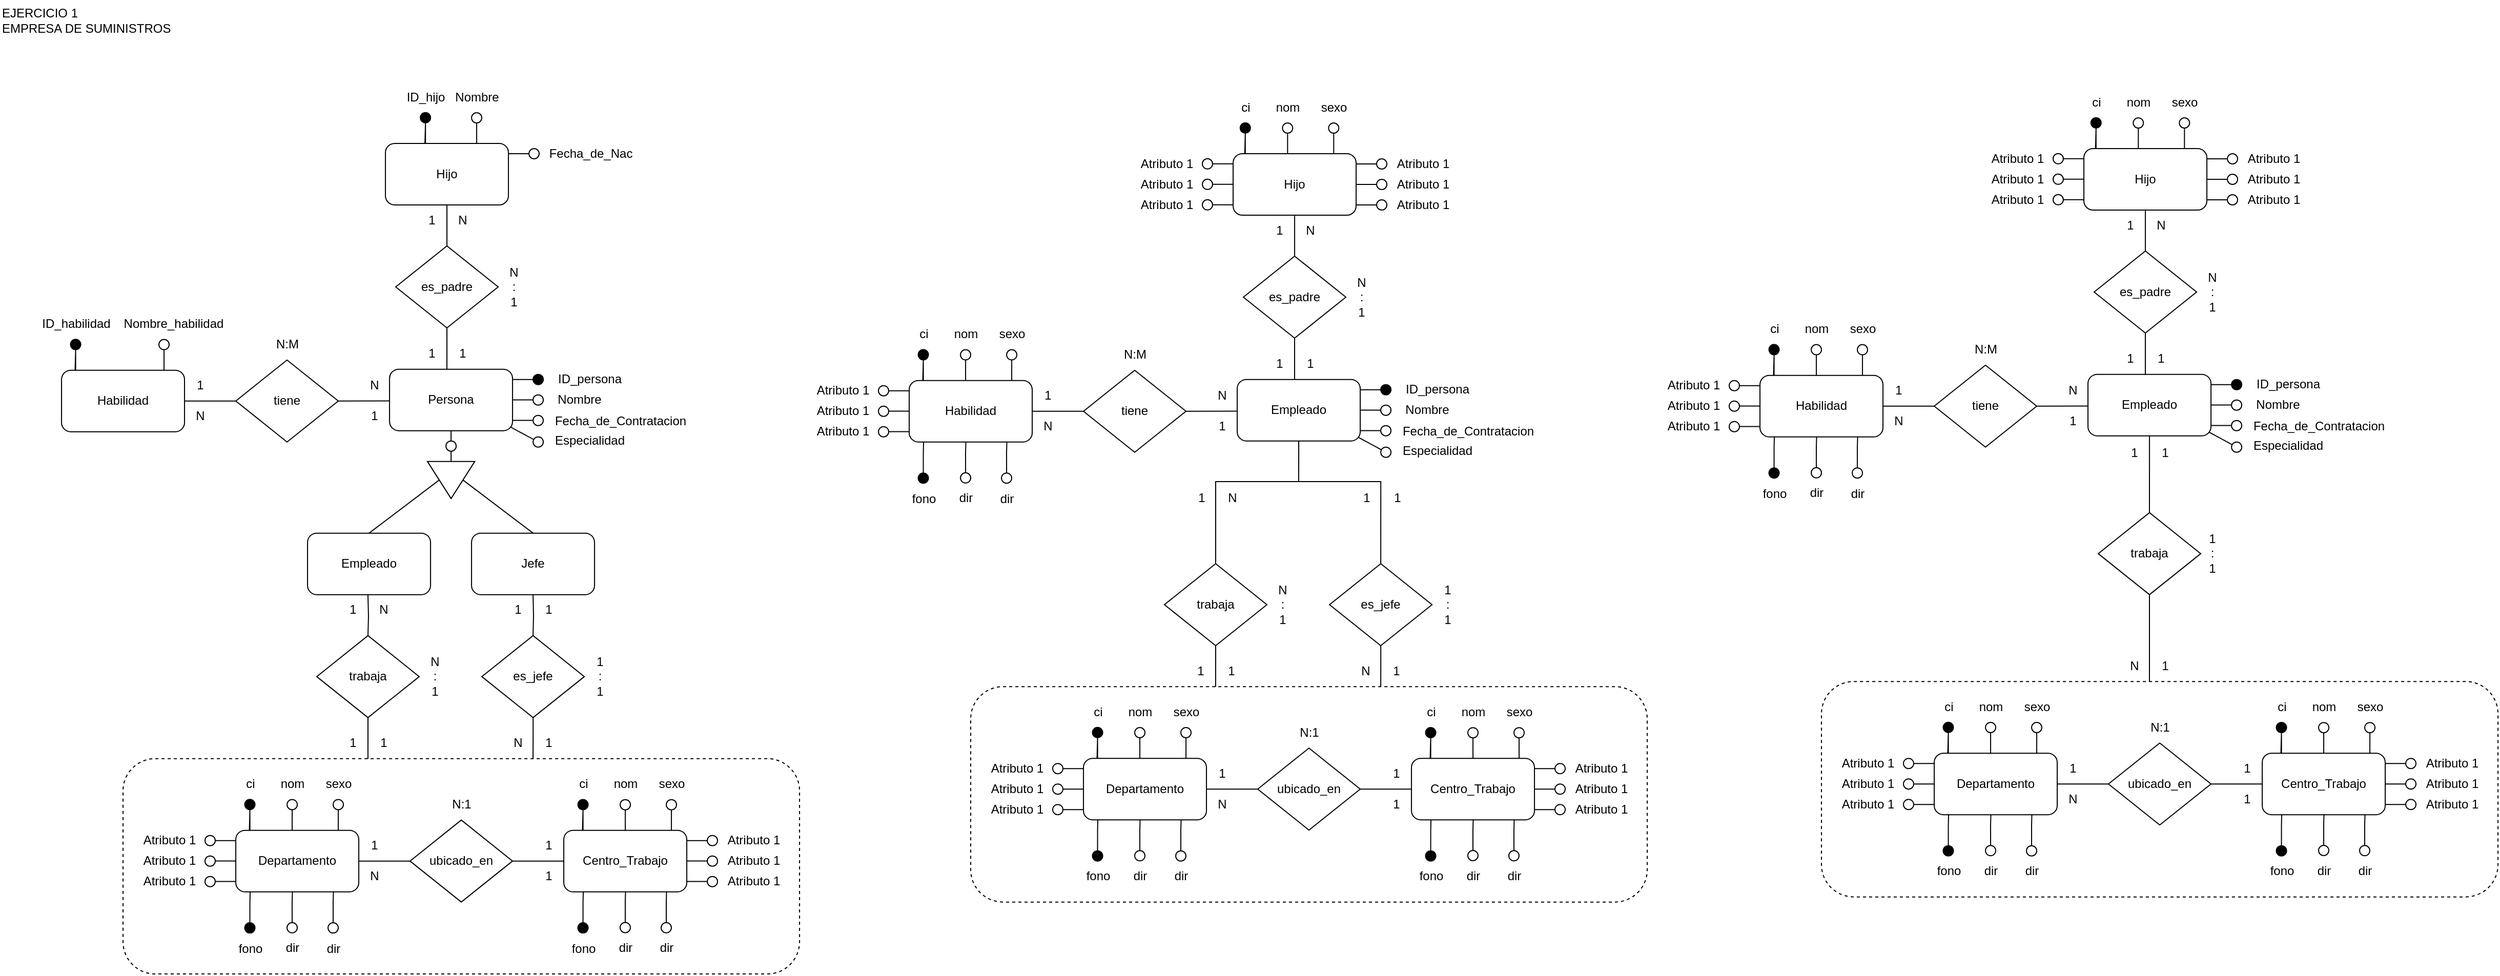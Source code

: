 <mxfile version="21.8.0" type="github">
  <diagram name="Página-1" id="YJraI52uCZoCQEE9Vr5q">
    <mxGraphModel dx="1468" dy="949" grid="1" gridSize="10" guides="1" tooltips="1" connect="1" arrows="1" fold="1" page="1" pageScale="1" pageWidth="827" pageHeight="1169" math="0" shadow="0">
      <root>
        <mxCell id="0" />
        <mxCell id="1" parent="0" />
        <mxCell id="hrwuINuj5YUzL9suITS4-66" value="" style="rounded=1;whiteSpace=wrap;html=1;dashed=1;fillColor=none;" vertex="1" parent="1">
          <mxGeometry x="160.03" y="780.32" width="660" height="210.24" as="geometry" />
        </mxCell>
        <mxCell id="hrwuINuj5YUzL9suITS4-1" value="&lt;div align=&quot;left&quot; title=&quot;Page 1&quot; class=&quot;page&quot;&gt;&lt;div class=&quot;layoutArea&quot;&gt;&lt;div class=&quot;column&quot;&gt;EJERCICIO 1&lt;br&gt;EMPRESA DE SUMINISTROS&lt;/div&gt;&lt;/div&gt;&lt;/div&gt;" style="text;html=1;align=left;verticalAlign=middle;resizable=0;points=[];autosize=1;strokeColor=none;fillColor=none;" vertex="1" parent="1">
          <mxGeometry x="40" y="40" width="190" height="40" as="geometry" />
        </mxCell>
        <mxCell id="hrwuINuj5YUzL9suITS4-2" value="ubicado_en" style="rhombus;whiteSpace=wrap;html=1;" vertex="1" parent="1">
          <mxGeometry x="440.03" y="840.32" width="100" height="80" as="geometry" />
        </mxCell>
        <mxCell id="hrwuINuj5YUzL9suITS4-3" style="edgeStyle=none;rounded=0;orthogonalLoop=1;jettySize=auto;html=1;exitX=1;exitY=0.5;exitDx=0;exitDy=0;entryX=0;entryY=0.5;entryDx=0;entryDy=0;endArrow=none;endFill=0;" edge="1" parent="1" source="hrwuINuj5YUzL9suITS4-4" target="hrwuINuj5YUzL9suITS4-2">
          <mxGeometry relative="1" as="geometry" />
        </mxCell>
        <mxCell id="hrwuINuj5YUzL9suITS4-4" value="Departamento" style="rounded=1;whiteSpace=wrap;html=1;" vertex="1" parent="1">
          <mxGeometry x="270.03" y="850.32" width="120" height="60" as="geometry" />
        </mxCell>
        <mxCell id="hrwuINuj5YUzL9suITS4-5" style="edgeStyle=none;rounded=0;orthogonalLoop=1;jettySize=auto;html=1;exitX=0;exitY=0.5;exitDx=0;exitDy=0;entryX=1;entryY=0.5;entryDx=0;entryDy=0;endArrow=none;endFill=0;" edge="1" parent="1" source="hrwuINuj5YUzL9suITS4-6" target="hrwuINuj5YUzL9suITS4-2">
          <mxGeometry relative="1" as="geometry" />
        </mxCell>
        <mxCell id="hrwuINuj5YUzL9suITS4-6" value="Centro_Trabajo" style="rounded=1;whiteSpace=wrap;html=1;" vertex="1" parent="1">
          <mxGeometry x="590.03" y="850.32" width="120" height="60" as="geometry" />
        </mxCell>
        <mxCell id="hrwuINuj5YUzL9suITS4-7" value="N:1" style="text;html=1;align=center;verticalAlign=middle;resizable=0;points=[];autosize=1;strokeColor=none;fillColor=none;" vertex="1" parent="1">
          <mxGeometry x="470.03" y="810.32" width="40" height="30" as="geometry" />
        </mxCell>
        <mxCell id="hrwuINuj5YUzL9suITS4-8" value="1" style="text;html=1;align=center;verticalAlign=middle;resizable=0;points=[];autosize=1;strokeColor=none;fillColor=none;" vertex="1" parent="1">
          <mxGeometry x="390.03" y="850.32" width="30" height="30" as="geometry" />
        </mxCell>
        <mxCell id="hrwuINuj5YUzL9suITS4-9" value="N" style="text;html=1;align=center;verticalAlign=middle;resizable=0;points=[];autosize=1;strokeColor=none;fillColor=none;" vertex="1" parent="1">
          <mxGeometry x="390.03" y="880.32" width="30" height="30" as="geometry" />
        </mxCell>
        <mxCell id="hrwuINuj5YUzL9suITS4-10" value="1" style="text;html=1;align=center;verticalAlign=middle;resizable=0;points=[];autosize=1;strokeColor=none;fillColor=none;" vertex="1" parent="1">
          <mxGeometry x="560.03" y="850.32" width="30" height="30" as="geometry" />
        </mxCell>
        <mxCell id="hrwuINuj5YUzL9suITS4-11" value="1" style="text;html=1;align=center;verticalAlign=middle;resizable=0;points=[];autosize=1;strokeColor=none;fillColor=none;" vertex="1" parent="1">
          <mxGeometry x="560.03" y="880.32" width="30" height="30" as="geometry" />
        </mxCell>
        <mxCell id="hrwuINuj5YUzL9suITS4-12" style="edgeStyle=orthogonalEdgeStyle;rounded=0;orthogonalLoop=1;jettySize=auto;html=1;entryX=0.1;entryY=-0.032;entryDx=0;entryDy=0;entryPerimeter=0;endArrow=none;endFill=0;" edge="1" parent="1" source="hrwuINuj5YUzL9suITS4-13">
          <mxGeometry relative="1" as="geometry">
            <mxPoint x="283.28" y="850.24" as="targetPoint" />
          </mxGeometry>
        </mxCell>
        <mxCell id="hrwuINuj5YUzL9suITS4-13" value="" style="ellipse;whiteSpace=wrap;html=1;aspect=fixed;fillColor=#000;" vertex="1" parent="1">
          <mxGeometry x="278.78" y="820.16" width="10" height="10" as="geometry" />
        </mxCell>
        <mxCell id="hrwuINuj5YUzL9suITS4-14" value="ci" style="text;html=1;align=center;verticalAlign=middle;resizable=0;points=[];autosize=1;strokeColor=none;fillColor=none;" vertex="1" parent="1">
          <mxGeometry x="268.78" y="790.24" width="30" height="30" as="geometry" />
        </mxCell>
        <mxCell id="hrwuINuj5YUzL9suITS4-15" style="edgeStyle=orthogonalEdgeStyle;rounded=0;orthogonalLoop=1;jettySize=auto;html=1;exitX=0.5;exitY=1;exitDx=0;exitDy=0;entryX=0.5;entryY=0;entryDx=0;entryDy=0;endArrow=none;endFill=0;" edge="1" parent="1" source="hrwuINuj5YUzL9suITS4-16">
          <mxGeometry relative="1" as="geometry">
            <mxPoint x="325.03" y="850.24" as="targetPoint" />
          </mxGeometry>
        </mxCell>
        <mxCell id="hrwuINuj5YUzL9suITS4-16" value="" style="ellipse;whiteSpace=wrap;html=1;aspect=fixed;" vertex="1" parent="1">
          <mxGeometry x="320.03" y="820.24" width="10" height="10" as="geometry" />
        </mxCell>
        <mxCell id="hrwuINuj5YUzL9suITS4-17" value="nom" style="text;html=1;align=center;verticalAlign=middle;resizable=0;points=[];autosize=1;strokeColor=none;fillColor=none;" vertex="1" parent="1">
          <mxGeometry x="300.03" y="790.24" width="50" height="30" as="geometry" />
        </mxCell>
        <mxCell id="hrwuINuj5YUzL9suITS4-18" style="edgeStyle=orthogonalEdgeStyle;rounded=0;orthogonalLoop=1;jettySize=auto;html=1;exitX=0.5;exitY=1;exitDx=0;exitDy=0;entryX=0.874;entryY=0;entryDx=0;entryDy=0;entryPerimeter=0;endArrow=none;endFill=0;" edge="1" parent="1" source="hrwuINuj5YUzL9suITS4-19">
          <mxGeometry relative="1" as="geometry">
            <mxPoint x="370.03" y="850.24" as="targetPoint" />
          </mxGeometry>
        </mxCell>
        <mxCell id="hrwuINuj5YUzL9suITS4-19" value="" style="ellipse;whiteSpace=wrap;html=1;aspect=fixed;" vertex="1" parent="1">
          <mxGeometry x="365.03" y="820.24" width="10" height="10" as="geometry" />
        </mxCell>
        <mxCell id="hrwuINuj5YUzL9suITS4-20" value="sexo" style="text;html=1;align=center;verticalAlign=middle;resizable=0;points=[];autosize=1;strokeColor=none;fillColor=none;" vertex="1" parent="1">
          <mxGeometry x="345.03" y="790.24" width="50" height="30" as="geometry" />
        </mxCell>
        <mxCell id="hrwuINuj5YUzL9suITS4-21" style="edgeStyle=orthogonalEdgeStyle;rounded=0;orthogonalLoop=1;jettySize=auto;html=1;entryX=0.083;entryY=1;entryDx=0;entryDy=0;entryPerimeter=0;endArrow=none;endFill=0;" edge="1" parent="1" source="hrwuINuj5YUzL9suITS4-22">
          <mxGeometry relative="1" as="geometry">
            <mxPoint x="284.03" y="910.56" as="targetPoint" />
          </mxGeometry>
        </mxCell>
        <mxCell id="hrwuINuj5YUzL9suITS4-22" value="" style="ellipse;whiteSpace=wrap;html=1;aspect=fixed;fillColor=#000;" vertex="1" parent="1">
          <mxGeometry x="278.78" y="940.56" width="10" height="10" as="geometry" />
        </mxCell>
        <mxCell id="hrwuINuj5YUzL9suITS4-23" value="fono" style="text;html=1;align=center;verticalAlign=middle;resizable=0;points=[];autosize=1;strokeColor=none;fillColor=none;" vertex="1" parent="1">
          <mxGeometry x="258.78" y="950.56" width="50" height="30" as="geometry" />
        </mxCell>
        <mxCell id="hrwuINuj5YUzL9suITS4-24" style="edgeStyle=orthogonalEdgeStyle;rounded=0;orthogonalLoop=1;jettySize=auto;html=1;entryX=0.1;entryY=-0.032;entryDx=0;entryDy=0;entryPerimeter=0;endArrow=none;endFill=0;" edge="1" parent="1" source="hrwuINuj5YUzL9suITS4-25">
          <mxGeometry relative="1" as="geometry">
            <mxPoint x="608.28" y="850.32" as="targetPoint" />
          </mxGeometry>
        </mxCell>
        <mxCell id="hrwuINuj5YUzL9suITS4-25" value="" style="ellipse;whiteSpace=wrap;html=1;aspect=fixed;fillColor=#000;" vertex="1" parent="1">
          <mxGeometry x="603.78" y="820.24" width="10" height="10" as="geometry" />
        </mxCell>
        <mxCell id="hrwuINuj5YUzL9suITS4-26" value="ci" style="text;html=1;align=center;verticalAlign=middle;resizable=0;points=[];autosize=1;strokeColor=none;fillColor=none;" vertex="1" parent="1">
          <mxGeometry x="593.78" y="790.32" width="30" height="30" as="geometry" />
        </mxCell>
        <mxCell id="hrwuINuj5YUzL9suITS4-27" style="edgeStyle=orthogonalEdgeStyle;rounded=0;orthogonalLoop=1;jettySize=auto;html=1;exitX=0.5;exitY=1;exitDx=0;exitDy=0;entryX=0.5;entryY=0;entryDx=0;entryDy=0;endArrow=none;endFill=0;" edge="1" parent="1" source="hrwuINuj5YUzL9suITS4-28">
          <mxGeometry relative="1" as="geometry">
            <mxPoint x="650.03" y="850.32" as="targetPoint" />
          </mxGeometry>
        </mxCell>
        <mxCell id="hrwuINuj5YUzL9suITS4-28" value="" style="ellipse;whiteSpace=wrap;html=1;aspect=fixed;" vertex="1" parent="1">
          <mxGeometry x="645.03" y="820.32" width="10" height="10" as="geometry" />
        </mxCell>
        <mxCell id="hrwuINuj5YUzL9suITS4-29" value="nom" style="text;html=1;align=center;verticalAlign=middle;resizable=0;points=[];autosize=1;strokeColor=none;fillColor=none;" vertex="1" parent="1">
          <mxGeometry x="625.03" y="790.32" width="50" height="30" as="geometry" />
        </mxCell>
        <mxCell id="hrwuINuj5YUzL9suITS4-30" style="edgeStyle=orthogonalEdgeStyle;rounded=0;orthogonalLoop=1;jettySize=auto;html=1;exitX=0.5;exitY=1;exitDx=0;exitDy=0;entryX=0.874;entryY=0;entryDx=0;entryDy=0;entryPerimeter=0;endArrow=none;endFill=0;" edge="1" parent="1" source="hrwuINuj5YUzL9suITS4-31">
          <mxGeometry relative="1" as="geometry">
            <mxPoint x="695.03" y="850.32" as="targetPoint" />
          </mxGeometry>
        </mxCell>
        <mxCell id="hrwuINuj5YUzL9suITS4-31" value="" style="ellipse;whiteSpace=wrap;html=1;aspect=fixed;" vertex="1" parent="1">
          <mxGeometry x="690.03" y="820.32" width="10" height="10" as="geometry" />
        </mxCell>
        <mxCell id="hrwuINuj5YUzL9suITS4-32" value="sexo" style="text;html=1;align=center;verticalAlign=middle;resizable=0;points=[];autosize=1;strokeColor=none;fillColor=none;" vertex="1" parent="1">
          <mxGeometry x="670.03" y="790.32" width="50" height="30" as="geometry" />
        </mxCell>
        <mxCell id="hrwuINuj5YUzL9suITS4-33" style="edgeStyle=orthogonalEdgeStyle;rounded=0;orthogonalLoop=1;jettySize=auto;html=1;entryX=0.083;entryY=1;entryDx=0;entryDy=0;entryPerimeter=0;endArrow=none;endFill=0;" edge="1" parent="1" source="hrwuINuj5YUzL9suITS4-34">
          <mxGeometry relative="1" as="geometry">
            <mxPoint x="609.03" y="910.56" as="targetPoint" />
          </mxGeometry>
        </mxCell>
        <mxCell id="hrwuINuj5YUzL9suITS4-34" value="" style="ellipse;whiteSpace=wrap;html=1;aspect=fixed;fillColor=#000;" vertex="1" parent="1">
          <mxGeometry x="603.78" y="940.56" width="10" height="10" as="geometry" />
        </mxCell>
        <mxCell id="hrwuINuj5YUzL9suITS4-35" value="fono" style="text;html=1;align=center;verticalAlign=middle;resizable=0;points=[];autosize=1;strokeColor=none;fillColor=none;" vertex="1" parent="1">
          <mxGeometry x="583.78" y="950.56" width="50" height="30" as="geometry" />
        </mxCell>
        <mxCell id="hrwuINuj5YUzL9suITS4-36" style="edgeStyle=orthogonalEdgeStyle;rounded=0;orthogonalLoop=1;jettySize=auto;html=1;entryX=0.5;entryY=1;entryDx=0;entryDy=0;endArrow=none;endFill=0;" edge="1" parent="1" source="hrwuINuj5YUzL9suITS4-37">
          <mxGeometry relative="1" as="geometry">
            <mxPoint x="690.26" y="910.32" as="targetPoint" />
          </mxGeometry>
        </mxCell>
        <mxCell id="hrwuINuj5YUzL9suITS4-37" value="" style="ellipse;whiteSpace=wrap;html=1;aspect=fixed;" vertex="1" parent="1">
          <mxGeometry x="685.0" y="940.4" width="10" height="10" as="geometry" />
        </mxCell>
        <mxCell id="hrwuINuj5YUzL9suITS4-38" value="dir" style="text;html=1;align=center;verticalAlign=middle;resizable=0;points=[];autosize=1;strokeColor=none;fillColor=none;" vertex="1" parent="1">
          <mxGeometry x="670.0" y="950.4" width="40" height="30" as="geometry" />
        </mxCell>
        <mxCell id="hrwuINuj5YUzL9suITS4-39" style="edgeStyle=orthogonalEdgeStyle;rounded=0;orthogonalLoop=1;jettySize=auto;html=1;exitX=0;exitY=0.5;exitDx=0;exitDy=0;entryX=1;entryY=0.085;entryDx=0;entryDy=0;entryPerimeter=0;endArrow=none;endFill=0;" edge="1" parent="1" source="hrwuINuj5YUzL9suITS4-40">
          <mxGeometry relative="1" as="geometry">
            <mxPoint x="710.03" y="860.32" as="targetPoint" />
          </mxGeometry>
        </mxCell>
        <mxCell id="hrwuINuj5YUzL9suITS4-40" value="" style="ellipse;whiteSpace=wrap;html=1;aspect=fixed;" vertex="1" parent="1">
          <mxGeometry x="730.03" y="855.32" width="10" height="10" as="geometry" />
        </mxCell>
        <mxCell id="hrwuINuj5YUzL9suITS4-41" value="Atributo 1" style="text;html=1;align=center;verticalAlign=middle;resizable=0;points=[];autosize=1;strokeColor=none;fillColor=none;" vertex="1" parent="1">
          <mxGeometry x="740.03" y="845.32" width="70" height="30" as="geometry" />
        </mxCell>
        <mxCell id="hrwuINuj5YUzL9suITS4-42" style="edgeStyle=orthogonalEdgeStyle;rounded=0;orthogonalLoop=1;jettySize=auto;html=1;entryX=1.003;entryY=0.421;entryDx=0;entryDy=0;entryPerimeter=0;endArrow=none;endFill=0;" edge="1" parent="1" source="hrwuINuj5YUzL9suITS4-43">
          <mxGeometry relative="1" as="geometry">
            <mxPoint x="710.03" y="880.32" as="targetPoint" />
          </mxGeometry>
        </mxCell>
        <mxCell id="hrwuINuj5YUzL9suITS4-43" value="" style="ellipse;whiteSpace=wrap;html=1;aspect=fixed;" vertex="1" parent="1">
          <mxGeometry x="730.03" y="875.32" width="10" height="10" as="geometry" />
        </mxCell>
        <mxCell id="hrwuINuj5YUzL9suITS4-44" style="edgeStyle=orthogonalEdgeStyle;rounded=0;orthogonalLoop=1;jettySize=auto;html=1;entryX=1;entryY=0.75;entryDx=0;entryDy=0;endArrow=none;endFill=0;" edge="1" parent="1" source="hrwuINuj5YUzL9suITS4-45">
          <mxGeometry relative="1" as="geometry">
            <mxPoint x="710.03" y="900.32" as="targetPoint" />
          </mxGeometry>
        </mxCell>
        <mxCell id="hrwuINuj5YUzL9suITS4-45" value="" style="ellipse;whiteSpace=wrap;html=1;aspect=fixed;" vertex="1" parent="1">
          <mxGeometry x="730.03" y="895.32" width="10" height="10" as="geometry" />
        </mxCell>
        <mxCell id="hrwuINuj5YUzL9suITS4-46" value="Atributo 1" style="text;html=1;align=center;verticalAlign=middle;resizable=0;points=[];autosize=1;strokeColor=none;fillColor=none;" vertex="1" parent="1">
          <mxGeometry x="740.03" y="865.32" width="70" height="30" as="geometry" />
        </mxCell>
        <mxCell id="hrwuINuj5YUzL9suITS4-47" value="Atributo 1" style="text;html=1;align=center;verticalAlign=middle;resizable=0;points=[];autosize=1;strokeColor=none;fillColor=none;" vertex="1" parent="1">
          <mxGeometry x="740.03" y="885.32" width="70" height="30" as="geometry" />
        </mxCell>
        <mxCell id="hrwuINuj5YUzL9suITS4-48" value="" style="ellipse;whiteSpace=wrap;html=1;aspect=fixed;" vertex="1" parent="1">
          <mxGeometry x="240.0" y="855.32" width="10" height="10" as="geometry" />
        </mxCell>
        <mxCell id="hrwuINuj5YUzL9suITS4-49" style="edgeStyle=orthogonalEdgeStyle;rounded=0;orthogonalLoop=1;jettySize=auto;html=1;entryX=-0.008;entryY=0.419;entryDx=0;entryDy=0;entryPerimeter=0;endArrow=none;endFill=0;" edge="1" parent="1" source="hrwuINuj5YUzL9suITS4-50">
          <mxGeometry relative="1" as="geometry">
            <mxPoint x="269.0" y="880.32" as="targetPoint" />
          </mxGeometry>
        </mxCell>
        <mxCell id="hrwuINuj5YUzL9suITS4-50" value="" style="ellipse;whiteSpace=wrap;html=1;aspect=fixed;" vertex="1" parent="1">
          <mxGeometry x="240.0" y="875.32" width="10" height="10" as="geometry" />
        </mxCell>
        <mxCell id="hrwuINuj5YUzL9suITS4-51" style="edgeStyle=orthogonalEdgeStyle;rounded=0;orthogonalLoop=1;jettySize=auto;html=1;entryX=0;entryY=0.75;entryDx=0;entryDy=0;endArrow=none;endFill=0;" edge="1" parent="1" source="hrwuINuj5YUzL9suITS4-52">
          <mxGeometry relative="1" as="geometry">
            <mxPoint x="270.0" y="900.32" as="targetPoint" />
          </mxGeometry>
        </mxCell>
        <mxCell id="hrwuINuj5YUzL9suITS4-52" value="" style="ellipse;whiteSpace=wrap;html=1;aspect=fixed;" vertex="1" parent="1">
          <mxGeometry x="240.0" y="895.32" width="10" height="10" as="geometry" />
        </mxCell>
        <mxCell id="hrwuINuj5YUzL9suITS4-53" value="Atributo 1" style="text;html=1;align=center;verticalAlign=middle;resizable=0;points=[];autosize=1;strokeColor=none;fillColor=none;" vertex="1" parent="1">
          <mxGeometry x="170.0" y="845.32" width="70" height="30" as="geometry" />
        </mxCell>
        <mxCell id="hrwuINuj5YUzL9suITS4-54" value="Atributo 1" style="text;html=1;align=center;verticalAlign=middle;resizable=0;points=[];autosize=1;strokeColor=none;fillColor=none;" vertex="1" parent="1">
          <mxGeometry x="170.0" y="865.32" width="70" height="30" as="geometry" />
        </mxCell>
        <mxCell id="hrwuINuj5YUzL9suITS4-55" value="Atributo 1" style="text;html=1;align=center;verticalAlign=middle;resizable=0;points=[];autosize=1;strokeColor=none;fillColor=none;" vertex="1" parent="1">
          <mxGeometry x="170.0" y="885.32" width="70" height="30" as="geometry" />
        </mxCell>
        <mxCell id="hrwuINuj5YUzL9suITS4-56" style="edgeStyle=orthogonalEdgeStyle;rounded=0;orthogonalLoop=1;jettySize=auto;html=1;exitX=0;exitY=0.5;exitDx=0;exitDy=0;entryX=1;entryY=0.085;entryDx=0;entryDy=0;entryPerimeter=0;endArrow=none;endFill=0;" edge="1" parent="1">
          <mxGeometry relative="1" as="geometry">
            <mxPoint x="270.0" y="860.32" as="sourcePoint" />
            <mxPoint x="250.0" y="860.32" as="targetPoint" />
          </mxGeometry>
        </mxCell>
        <mxCell id="hrwuINuj5YUzL9suITS4-57" style="edgeStyle=orthogonalEdgeStyle;rounded=0;orthogonalLoop=1;jettySize=auto;html=1;entryX=0.5;entryY=1;entryDx=0;entryDy=0;endArrow=none;endFill=0;" edge="1" parent="1" source="hrwuINuj5YUzL9suITS4-58">
          <mxGeometry relative="1" as="geometry">
            <mxPoint x="650.26" y="910.16" as="targetPoint" />
          </mxGeometry>
        </mxCell>
        <mxCell id="hrwuINuj5YUzL9suITS4-58" value="" style="ellipse;whiteSpace=wrap;html=1;aspect=fixed;" vertex="1" parent="1">
          <mxGeometry x="645.0" y="940.24" width="10" height="10" as="geometry" />
        </mxCell>
        <mxCell id="hrwuINuj5YUzL9suITS4-59" value="dir" style="text;html=1;align=center;verticalAlign=middle;resizable=0;points=[];autosize=1;strokeColor=none;fillColor=none;" vertex="1" parent="1">
          <mxGeometry x="630.0" y="950.24" width="40" height="30" as="geometry" />
        </mxCell>
        <mxCell id="hrwuINuj5YUzL9suITS4-60" style="edgeStyle=orthogonalEdgeStyle;rounded=0;orthogonalLoop=1;jettySize=auto;html=1;entryX=0.5;entryY=1;entryDx=0;entryDy=0;endArrow=none;endFill=0;" edge="1" parent="1" source="hrwuINuj5YUzL9suITS4-61">
          <mxGeometry relative="1" as="geometry">
            <mxPoint x="365.29" y="910.48" as="targetPoint" />
          </mxGeometry>
        </mxCell>
        <mxCell id="hrwuINuj5YUzL9suITS4-61" value="" style="ellipse;whiteSpace=wrap;html=1;aspect=fixed;" vertex="1" parent="1">
          <mxGeometry x="360.03" y="940.56" width="10" height="10" as="geometry" />
        </mxCell>
        <mxCell id="hrwuINuj5YUzL9suITS4-62" value="dir" style="text;html=1;align=center;verticalAlign=middle;resizable=0;points=[];autosize=1;strokeColor=none;fillColor=none;" vertex="1" parent="1">
          <mxGeometry x="345.03" y="950.56" width="40" height="30" as="geometry" />
        </mxCell>
        <mxCell id="hrwuINuj5YUzL9suITS4-63" style="edgeStyle=orthogonalEdgeStyle;rounded=0;orthogonalLoop=1;jettySize=auto;html=1;entryX=0.5;entryY=1;entryDx=0;entryDy=0;endArrow=none;endFill=0;" edge="1" parent="1" source="hrwuINuj5YUzL9suITS4-64">
          <mxGeometry relative="1" as="geometry">
            <mxPoint x="325.29" y="910.32" as="targetPoint" />
          </mxGeometry>
        </mxCell>
        <mxCell id="hrwuINuj5YUzL9suITS4-64" value="" style="ellipse;whiteSpace=wrap;html=1;aspect=fixed;" vertex="1" parent="1">
          <mxGeometry x="320.03" y="940.4" width="10" height="10" as="geometry" />
        </mxCell>
        <mxCell id="hrwuINuj5YUzL9suITS4-65" value="dir" style="text;html=1;align=center;verticalAlign=middle;resizable=0;points=[];autosize=1;strokeColor=none;fillColor=none;" vertex="1" parent="1">
          <mxGeometry x="305.03" y="950.4" width="40" height="30" as="geometry" />
        </mxCell>
        <mxCell id="hrwuINuj5YUzL9suITS4-68" value="Persona" style="rounded=1;whiteSpace=wrap;html=1;" vertex="1" parent="1">
          <mxGeometry x="420.03" y="400.32" width="120" height="60" as="geometry" />
        </mxCell>
        <mxCell id="hrwuINuj5YUzL9suITS4-72" value="Empleado" style="rounded=1;whiteSpace=wrap;html=1;" vertex="1" parent="1">
          <mxGeometry x="340.03" y="560.32" width="120" height="60" as="geometry" />
        </mxCell>
        <mxCell id="hrwuINuj5YUzL9suITS4-73" value="Jefe" style="rounded=1;whiteSpace=wrap;html=1;" vertex="1" parent="1">
          <mxGeometry x="500.03" y="560.32" width="120" height="60" as="geometry" />
        </mxCell>
        <mxCell id="hrwuINuj5YUzL9suITS4-83" style="edgeStyle=orthogonalEdgeStyle;rounded=0;orthogonalLoop=1;jettySize=auto;html=1;exitX=0;exitY=0.5;exitDx=0;exitDy=0;entryX=1;entryY=0.085;entryDx=0;entryDy=0;entryPerimeter=0;endArrow=none;endFill=0;" edge="1" parent="1">
          <mxGeometry relative="1" as="geometry">
            <mxPoint x="540.04" y="410.32" as="targetPoint" />
            <mxPoint x="560.04" y="410.32" as="sourcePoint" />
          </mxGeometry>
        </mxCell>
        <mxCell id="hrwuINuj5YUzL9suITS4-85" value="ID_persona" style="text;html=1;align=center;verticalAlign=middle;resizable=0;points=[];autosize=1;strokeColor=none;fillColor=none;" vertex="1" parent="1">
          <mxGeometry x="570.04" y="395.32" width="90" height="30" as="geometry" />
        </mxCell>
        <mxCell id="hrwuINuj5YUzL9suITS4-86" style="edgeStyle=orthogonalEdgeStyle;rounded=0;orthogonalLoop=1;jettySize=auto;html=1;entryX=1.003;entryY=0.421;entryDx=0;entryDy=0;entryPerimeter=0;endArrow=none;endFill=0;" edge="1" parent="1" source="hrwuINuj5YUzL9suITS4-87">
          <mxGeometry relative="1" as="geometry">
            <mxPoint x="540.04" y="430.32" as="targetPoint" />
          </mxGeometry>
        </mxCell>
        <mxCell id="hrwuINuj5YUzL9suITS4-87" value="" style="ellipse;whiteSpace=wrap;html=1;aspect=fixed;" vertex="1" parent="1">
          <mxGeometry x="560.04" y="425.32" width="10" height="10" as="geometry" />
        </mxCell>
        <mxCell id="hrwuINuj5YUzL9suITS4-88" style="edgeStyle=orthogonalEdgeStyle;rounded=0;orthogonalLoop=1;jettySize=auto;html=1;entryX=1;entryY=0.75;entryDx=0;entryDy=0;endArrow=none;endFill=0;" edge="1" parent="1" source="hrwuINuj5YUzL9suITS4-89">
          <mxGeometry relative="1" as="geometry">
            <mxPoint x="540.04" y="450.32" as="targetPoint" />
          </mxGeometry>
        </mxCell>
        <mxCell id="hrwuINuj5YUzL9suITS4-89" value="" style="ellipse;whiteSpace=wrap;html=1;aspect=fixed;" vertex="1" parent="1">
          <mxGeometry x="560.04" y="445.32" width="10" height="10" as="geometry" />
        </mxCell>
        <mxCell id="hrwuINuj5YUzL9suITS4-90" value="Nombre" style="text;html=1;align=center;verticalAlign=middle;resizable=0;points=[];autosize=1;strokeColor=none;fillColor=none;" vertex="1" parent="1">
          <mxGeometry x="570.04" y="415.32" width="70" height="30" as="geometry" />
        </mxCell>
        <mxCell id="hrwuINuj5YUzL9suITS4-91" value="Fecha_de_Contratacion" style="text;html=1;align=center;verticalAlign=middle;resizable=0;points=[];autosize=1;strokeColor=none;fillColor=none;" vertex="1" parent="1">
          <mxGeometry x="570.04" y="436.34" width="150" height="30" as="geometry" />
        </mxCell>
        <mxCell id="hrwuINuj5YUzL9suITS4-207" style="edgeStyle=orthogonalEdgeStyle;rounded=0;orthogonalLoop=1;jettySize=auto;html=1;entryX=0.5;entryY=0;entryDx=0;entryDy=0;endArrow=none;endFill=0;" edge="1" parent="1" source="hrwuINuj5YUzL9suITS4-208">
          <mxGeometry relative="1" as="geometry">
            <mxPoint x="476" y="400.32" as="targetPoint" />
          </mxGeometry>
        </mxCell>
        <mxCell id="hrwuINuj5YUzL9suITS4-208" value="es_padre" style="rhombus;whiteSpace=wrap;html=1;" vertex="1" parent="1">
          <mxGeometry x="426.03" y="280.0" width="100" height="80" as="geometry" />
        </mxCell>
        <mxCell id="hrwuINuj5YUzL9suITS4-209" style="edgeStyle=orthogonalEdgeStyle;rounded=0;orthogonalLoop=1;jettySize=auto;html=1;entryX=0.5;entryY=0;entryDx=0;entryDy=0;endArrow=none;endFill=0;" edge="1" parent="1" source="hrwuINuj5YUzL9suITS4-210" target="hrwuINuj5YUzL9suITS4-208">
          <mxGeometry relative="1" as="geometry" />
        </mxCell>
        <mxCell id="hrwuINuj5YUzL9suITS4-210" value="Hijo" style="rounded=1;whiteSpace=wrap;html=1;" vertex="1" parent="1">
          <mxGeometry x="416.03" y="180.0" width="120" height="60" as="geometry" />
        </mxCell>
        <mxCell id="hrwuINuj5YUzL9suITS4-211" value="&lt;div&gt;N&lt;/div&gt;&lt;div&gt;:&lt;/div&gt;&lt;div&gt;1&lt;br&gt;&lt;/div&gt;" style="text;html=1;align=center;verticalAlign=middle;resizable=0;points=[];autosize=1;strokeColor=none;fillColor=none;" vertex="1" parent="1">
          <mxGeometry x="526.03" y="290.0" width="30" height="60" as="geometry" />
        </mxCell>
        <mxCell id="hrwuINuj5YUzL9suITS4-212" value="N" style="text;html=1;align=center;verticalAlign=middle;resizable=0;points=[];autosize=1;strokeColor=none;fillColor=none;" vertex="1" parent="1">
          <mxGeometry x="476.03" y="240.0" width="30" height="30" as="geometry" />
        </mxCell>
        <mxCell id="hrwuINuj5YUzL9suITS4-213" value="1" style="text;html=1;align=center;verticalAlign=middle;resizable=0;points=[];autosize=1;strokeColor=none;fillColor=none;" vertex="1" parent="1">
          <mxGeometry x="446.03" y="240.0" width="30" height="30" as="geometry" />
        </mxCell>
        <mxCell id="hrwuINuj5YUzL9suITS4-214" value="1" style="text;html=1;align=center;verticalAlign=middle;resizable=0;points=[];autosize=1;strokeColor=none;fillColor=none;" vertex="1" parent="1">
          <mxGeometry x="476.03" y="370.0" width="30" height="30" as="geometry" />
        </mxCell>
        <mxCell id="hrwuINuj5YUzL9suITS4-215" value="1" style="text;html=1;align=center;verticalAlign=middle;resizable=0;points=[];autosize=1;strokeColor=none;fillColor=none;" vertex="1" parent="1">
          <mxGeometry x="446.03" y="370.0" width="30" height="30" as="geometry" />
        </mxCell>
        <mxCell id="hrwuINuj5YUzL9suITS4-216" style="edgeStyle=orthogonalEdgeStyle;rounded=0;orthogonalLoop=1;jettySize=auto;html=1;entryX=0.1;entryY=-0.032;entryDx=0;entryDy=0;entryPerimeter=0;endArrow=none;endFill=0;" edge="1" parent="1" source="hrwuINuj5YUzL9suITS4-217">
          <mxGeometry relative="1" as="geometry">
            <mxPoint x="454.57" y="180.0" as="targetPoint" />
          </mxGeometry>
        </mxCell>
        <mxCell id="hrwuINuj5YUzL9suITS4-217" value="" style="ellipse;whiteSpace=wrap;html=1;aspect=fixed;fillColor=#000;" vertex="1" parent="1">
          <mxGeometry x="450.07" y="149.92" width="10" height="10" as="geometry" />
        </mxCell>
        <mxCell id="hrwuINuj5YUzL9suITS4-218" value="ID_hijo" style="text;html=1;align=center;verticalAlign=middle;resizable=0;points=[];autosize=1;strokeColor=none;fillColor=none;" vertex="1" parent="1">
          <mxGeometry x="425.07" y="120.0" width="60" height="30" as="geometry" />
        </mxCell>
        <mxCell id="hrwuINuj5YUzL9suITS4-222" style="edgeStyle=orthogonalEdgeStyle;rounded=0;orthogonalLoop=1;jettySize=auto;html=1;exitX=0.5;exitY=1;exitDx=0;exitDy=0;entryX=0.874;entryY=0;entryDx=0;entryDy=0;entryPerimeter=0;endArrow=none;endFill=0;" edge="1" parent="1" source="hrwuINuj5YUzL9suITS4-223">
          <mxGeometry relative="1" as="geometry">
            <mxPoint x="505.03" y="180.0" as="targetPoint" />
          </mxGeometry>
        </mxCell>
        <mxCell id="hrwuINuj5YUzL9suITS4-223" value="" style="ellipse;whiteSpace=wrap;html=1;aspect=fixed;" vertex="1" parent="1">
          <mxGeometry x="500.03" y="150.0" width="10" height="10" as="geometry" />
        </mxCell>
        <mxCell id="hrwuINuj5YUzL9suITS4-224" value="Nombre" style="text;html=1;align=center;verticalAlign=middle;resizable=0;points=[];autosize=1;strokeColor=none;fillColor=none;" vertex="1" parent="1">
          <mxGeometry x="470.03" y="120.0" width="70" height="30" as="geometry" />
        </mxCell>
        <mxCell id="hrwuINuj5YUzL9suITS4-234" style="edgeStyle=orthogonalEdgeStyle;rounded=0;orthogonalLoop=1;jettySize=auto;html=1;exitX=0;exitY=0.5;exitDx=0;exitDy=0;entryX=1;entryY=0.085;entryDx=0;entryDy=0;entryPerimeter=0;endArrow=none;endFill=0;" edge="1" parent="1" source="hrwuINuj5YUzL9suITS4-235">
          <mxGeometry relative="1" as="geometry">
            <mxPoint x="536.03" y="190.0" as="targetPoint" />
          </mxGeometry>
        </mxCell>
        <mxCell id="hrwuINuj5YUzL9suITS4-235" value="" style="ellipse;whiteSpace=wrap;html=1;aspect=fixed;" vertex="1" parent="1">
          <mxGeometry x="556.03" y="185.0" width="10" height="10" as="geometry" />
        </mxCell>
        <mxCell id="hrwuINuj5YUzL9suITS4-236" value="Fecha_de_Nac" style="text;html=1;align=center;verticalAlign=middle;resizable=0;points=[];autosize=1;strokeColor=none;fillColor=none;" vertex="1" parent="1">
          <mxGeometry x="566.03" y="175.0" width="100" height="30" as="geometry" />
        </mxCell>
        <mxCell id="hrwuINuj5YUzL9suITS4-279" value="tiene" style="rhombus;whiteSpace=wrap;html=1;" vertex="1" parent="1">
          <mxGeometry x="270.03" y="391.34" width="100" height="80" as="geometry" />
        </mxCell>
        <mxCell id="hrwuINuj5YUzL9suITS4-280" style="edgeStyle=none;rounded=0;orthogonalLoop=1;jettySize=auto;html=1;exitX=1;exitY=0.5;exitDx=0;exitDy=0;entryX=0;entryY=0.5;entryDx=0;entryDy=0;endArrow=none;endFill=0;" edge="1" parent="1" source="hrwuINuj5YUzL9suITS4-281" target="hrwuINuj5YUzL9suITS4-279">
          <mxGeometry relative="1" as="geometry" />
        </mxCell>
        <mxCell id="hrwuINuj5YUzL9suITS4-281" value="Habilidad" style="rounded=1;whiteSpace=wrap;html=1;" vertex="1" parent="1">
          <mxGeometry x="100.03" y="401.34" width="120" height="60" as="geometry" />
        </mxCell>
        <mxCell id="hrwuINuj5YUzL9suITS4-282" style="edgeStyle=none;rounded=0;orthogonalLoop=1;jettySize=auto;html=1;exitX=0;exitY=0.5;exitDx=0;exitDy=0;entryX=1;entryY=0.5;entryDx=0;entryDy=0;endArrow=none;endFill=0;" edge="1" parent="1" target="hrwuINuj5YUzL9suITS4-279">
          <mxGeometry relative="1" as="geometry">
            <mxPoint x="419.83" y="431.26" as="sourcePoint" />
          </mxGeometry>
        </mxCell>
        <mxCell id="hrwuINuj5YUzL9suITS4-283" value="N:M" style="text;html=1;align=center;verticalAlign=middle;resizable=0;points=[];autosize=1;strokeColor=none;fillColor=none;" vertex="1" parent="1">
          <mxGeometry x="295.03" y="361.34" width="50" height="30" as="geometry" />
        </mxCell>
        <mxCell id="hrwuINuj5YUzL9suITS4-284" value="1" style="text;html=1;align=center;verticalAlign=middle;resizable=0;points=[];autosize=1;strokeColor=none;fillColor=none;" vertex="1" parent="1">
          <mxGeometry x="220.03" y="401.34" width="30" height="30" as="geometry" />
        </mxCell>
        <mxCell id="hrwuINuj5YUzL9suITS4-285" value="N" style="text;html=1;align=center;verticalAlign=middle;resizable=0;points=[];autosize=1;strokeColor=none;fillColor=none;" vertex="1" parent="1">
          <mxGeometry x="220.03" y="431.34" width="30" height="30" as="geometry" />
        </mxCell>
        <mxCell id="hrwuINuj5YUzL9suITS4-286" value="N" style="text;html=1;align=center;verticalAlign=middle;resizable=0;points=[];autosize=1;strokeColor=none;fillColor=none;" vertex="1" parent="1">
          <mxGeometry x="390.03" y="401.34" width="30" height="30" as="geometry" />
        </mxCell>
        <mxCell id="hrwuINuj5YUzL9suITS4-287" value="1" style="text;html=1;align=center;verticalAlign=middle;resizable=0;points=[];autosize=1;strokeColor=none;fillColor=none;" vertex="1" parent="1">
          <mxGeometry x="390.03" y="431.34" width="30" height="30" as="geometry" />
        </mxCell>
        <mxCell id="hrwuINuj5YUzL9suITS4-288" style="edgeStyle=orthogonalEdgeStyle;rounded=0;orthogonalLoop=1;jettySize=auto;html=1;entryX=0.1;entryY=-0.032;entryDx=0;entryDy=0;entryPerimeter=0;endArrow=none;endFill=0;" edge="1" parent="1" source="hrwuINuj5YUzL9suITS4-289">
          <mxGeometry relative="1" as="geometry">
            <mxPoint x="113.28" y="401.26" as="targetPoint" />
          </mxGeometry>
        </mxCell>
        <mxCell id="hrwuINuj5YUzL9suITS4-289" value="" style="ellipse;whiteSpace=wrap;html=1;aspect=fixed;fillColor=#000;" vertex="1" parent="1">
          <mxGeometry x="108.78" y="371.18" width="10" height="10" as="geometry" />
        </mxCell>
        <mxCell id="hrwuINuj5YUzL9suITS4-290" value="ID_habilidad" style="text;html=1;align=center;verticalAlign=middle;resizable=0;points=[];autosize=1;strokeColor=none;fillColor=none;" vertex="1" parent="1">
          <mxGeometry x="68.78" y="341.26" width="90" height="30" as="geometry" />
        </mxCell>
        <mxCell id="hrwuINuj5YUzL9suITS4-294" style="edgeStyle=orthogonalEdgeStyle;rounded=0;orthogonalLoop=1;jettySize=auto;html=1;exitX=0.5;exitY=1;exitDx=0;exitDy=0;entryX=0.874;entryY=0;entryDx=0;entryDy=0;entryPerimeter=0;endArrow=none;endFill=0;" edge="1" parent="1" source="hrwuINuj5YUzL9suITS4-295">
          <mxGeometry relative="1" as="geometry">
            <mxPoint x="200.03" y="401.26" as="targetPoint" />
          </mxGeometry>
        </mxCell>
        <mxCell id="hrwuINuj5YUzL9suITS4-295" value="" style="ellipse;whiteSpace=wrap;html=1;aspect=fixed;" vertex="1" parent="1">
          <mxGeometry x="195.03" y="371.26" width="10" height="10" as="geometry" />
        </mxCell>
        <mxCell id="hrwuINuj5YUzL9suITS4-296" value="Nombre_habilidad" style="text;html=1;align=center;verticalAlign=middle;resizable=0;points=[];autosize=1;strokeColor=none;fillColor=none;" vertex="1" parent="1">
          <mxGeometry x="148.78" y="341.26" width="120" height="30" as="geometry" />
        </mxCell>
        <mxCell id="hrwuINuj5YUzL9suITS4-323" style="edgeStyle=orthogonalEdgeStyle;rounded=0;orthogonalLoop=1;jettySize=auto;html=1;entryX=0.5;entryY=0;entryDx=0;entryDy=0;endArrow=none;endFill=0;" edge="1" source="hrwuINuj5YUzL9suITS4-324" parent="1">
          <mxGeometry relative="1" as="geometry">
            <mxPoint x="398.97" y="780.64" as="targetPoint" />
          </mxGeometry>
        </mxCell>
        <mxCell id="hrwuINuj5YUzL9suITS4-324" value="trabaja" style="rhombus;whiteSpace=wrap;html=1;" vertex="1" parent="1">
          <mxGeometry x="349.0" y="660.32" width="100" height="80" as="geometry" />
        </mxCell>
        <mxCell id="hrwuINuj5YUzL9suITS4-325" style="edgeStyle=orthogonalEdgeStyle;rounded=0;orthogonalLoop=1;jettySize=auto;html=1;entryX=0.5;entryY=0;entryDx=0;entryDy=0;endArrow=none;endFill=0;" edge="1" target="hrwuINuj5YUzL9suITS4-324" parent="1">
          <mxGeometry relative="1" as="geometry">
            <mxPoint x="398.97" y="620.32" as="sourcePoint" />
          </mxGeometry>
        </mxCell>
        <mxCell id="hrwuINuj5YUzL9suITS4-326" value="&lt;div&gt;N&lt;/div&gt;&lt;div&gt;:&lt;/div&gt;&lt;div&gt;1&lt;br&gt;&lt;/div&gt;" style="text;html=1;align=center;verticalAlign=middle;resizable=0;points=[];autosize=1;strokeColor=none;fillColor=none;" vertex="1" parent="1">
          <mxGeometry x="449.0" y="670.32" width="30" height="60" as="geometry" />
        </mxCell>
        <mxCell id="hrwuINuj5YUzL9suITS4-327" value="N" style="text;html=1;align=center;verticalAlign=middle;resizable=0;points=[];autosize=1;strokeColor=none;fillColor=none;" vertex="1" parent="1">
          <mxGeometry x="399.0" y="620.32" width="30" height="30" as="geometry" />
        </mxCell>
        <mxCell id="hrwuINuj5YUzL9suITS4-328" value="1" style="text;html=1;align=center;verticalAlign=middle;resizable=0;points=[];autosize=1;strokeColor=none;fillColor=none;" vertex="1" parent="1">
          <mxGeometry x="369.0" y="620.32" width="30" height="30" as="geometry" />
        </mxCell>
        <mxCell id="hrwuINuj5YUzL9suITS4-329" value="1" style="text;html=1;align=center;verticalAlign=middle;resizable=0;points=[];autosize=1;strokeColor=none;fillColor=none;" vertex="1" parent="1">
          <mxGeometry x="399.0" y="750.32" width="30" height="30" as="geometry" />
        </mxCell>
        <mxCell id="hrwuINuj5YUzL9suITS4-330" value="1" style="text;html=1;align=center;verticalAlign=middle;resizable=0;points=[];autosize=1;strokeColor=none;fillColor=none;" vertex="1" parent="1">
          <mxGeometry x="369.0" y="750.32" width="30" height="30" as="geometry" />
        </mxCell>
        <mxCell id="hrwuINuj5YUzL9suITS4-331" style="edgeStyle=orthogonalEdgeStyle;rounded=0;orthogonalLoop=1;jettySize=auto;html=1;entryX=0.5;entryY=0;entryDx=0;entryDy=0;endArrow=none;endFill=0;" edge="1" source="hrwuINuj5YUzL9suITS4-332" parent="1">
          <mxGeometry relative="1" as="geometry">
            <mxPoint x="560.04" y="780.64" as="targetPoint" />
          </mxGeometry>
        </mxCell>
        <mxCell id="hrwuINuj5YUzL9suITS4-332" value="es_jefe" style="rhombus;whiteSpace=wrap;html=1;" vertex="1" parent="1">
          <mxGeometry x="510.07" y="660.32" width="100" height="80" as="geometry" />
        </mxCell>
        <mxCell id="hrwuINuj5YUzL9suITS4-333" style="edgeStyle=orthogonalEdgeStyle;rounded=0;orthogonalLoop=1;jettySize=auto;html=1;entryX=0.5;entryY=0;entryDx=0;entryDy=0;endArrow=none;endFill=0;" edge="1" target="hrwuINuj5YUzL9suITS4-332" parent="1">
          <mxGeometry relative="1" as="geometry">
            <mxPoint x="560.04" y="620.32" as="sourcePoint" />
          </mxGeometry>
        </mxCell>
        <mxCell id="hrwuINuj5YUzL9suITS4-334" value="&lt;div&gt;1&lt;/div&gt;&lt;div&gt;:&lt;/div&gt;&lt;div&gt;1&lt;br&gt;&lt;/div&gt;" style="text;html=1;align=center;verticalAlign=middle;resizable=0;points=[];autosize=1;strokeColor=none;fillColor=none;" vertex="1" parent="1">
          <mxGeometry x="610.07" y="670.32" width="30" height="60" as="geometry" />
        </mxCell>
        <mxCell id="hrwuINuj5YUzL9suITS4-335" value="1" style="text;html=1;align=center;verticalAlign=middle;resizable=0;points=[];autosize=1;strokeColor=none;fillColor=none;" vertex="1" parent="1">
          <mxGeometry x="560.07" y="620.32" width="30" height="30" as="geometry" />
        </mxCell>
        <mxCell id="hrwuINuj5YUzL9suITS4-336" value="1" style="text;html=1;align=center;verticalAlign=middle;resizable=0;points=[];autosize=1;strokeColor=none;fillColor=none;" vertex="1" parent="1">
          <mxGeometry x="530.07" y="620.32" width="30" height="30" as="geometry" />
        </mxCell>
        <mxCell id="hrwuINuj5YUzL9suITS4-337" value="1" style="text;html=1;align=center;verticalAlign=middle;resizable=0;points=[];autosize=1;strokeColor=none;fillColor=none;" vertex="1" parent="1">
          <mxGeometry x="560.07" y="750.32" width="30" height="30" as="geometry" />
        </mxCell>
        <mxCell id="hrwuINuj5YUzL9suITS4-338" value="N" style="text;html=1;align=center;verticalAlign=middle;resizable=0;points=[];autosize=1;strokeColor=none;fillColor=none;" vertex="1" parent="1">
          <mxGeometry x="530.07" y="750.32" width="30" height="30" as="geometry" />
        </mxCell>
        <mxCell id="hrwuINuj5YUzL9suITS4-344" style="rounded=0;orthogonalLoop=1;jettySize=auto;html=1;exitX=0.5;exitY=1;exitDx=0;exitDy=0;endArrow=none;endFill=0;" edge="1" target="hrwuINuj5YUzL9suITS4-347" parent="1">
          <mxGeometry relative="1" as="geometry">
            <mxPoint x="480.07" y="460.32" as="sourcePoint" />
          </mxGeometry>
        </mxCell>
        <mxCell id="hrwuINuj5YUzL9suITS4-345" style="rounded=0;orthogonalLoop=1;jettySize=auto;html=1;entryX=0.5;entryY=0;entryDx=0;entryDy=0;exitX=0.5;exitY=0;exitDx=0;exitDy=0;endArrow=none;endFill=0;" edge="1" source="hrwuINuj5YUzL9suITS4-347" parent="1">
          <mxGeometry relative="1" as="geometry">
            <mxPoint x="560.07" y="560.32" as="targetPoint" />
          </mxGeometry>
        </mxCell>
        <mxCell id="hrwuINuj5YUzL9suITS4-346" style="rounded=0;orthogonalLoop=1;jettySize=auto;html=1;exitX=0.5;exitY=1;exitDx=0;exitDy=0;entryX=0.5;entryY=0;entryDx=0;entryDy=0;endArrow=none;endFill=0;" edge="1" source="hrwuINuj5YUzL9suITS4-347" parent="1">
          <mxGeometry relative="1" as="geometry">
            <mxPoint x="400.07" y="560.32" as="targetPoint" />
          </mxGeometry>
        </mxCell>
        <mxCell id="hrwuINuj5YUzL9suITS4-347" value="" style="triangle;whiteSpace=wrap;html=1;rotation=90;" vertex="1" parent="1">
          <mxGeometry x="461.96" y="485.33" width="36.25" height="46.25" as="geometry" />
        </mxCell>
        <mxCell id="hrwuINuj5YUzL9suITS4-348" value="" style="ellipse;whiteSpace=wrap;html=1;aspect=fixed;" vertex="1" parent="1">
          <mxGeometry x="475.07" y="470.32" width="10" height="10" as="geometry" />
        </mxCell>
        <mxCell id="hrwuINuj5YUzL9suITS4-352" value="" style="ellipse;whiteSpace=wrap;html=1;aspect=fixed;fillColor=#000000;" vertex="1" parent="1">
          <mxGeometry x="560.07" y="405.32" width="10" height="10" as="geometry" />
        </mxCell>
        <mxCell id="hrwuINuj5YUzL9suITS4-353" style="rounded=0;orthogonalLoop=1;jettySize=auto;html=1;entryX=0.983;entryY=0.939;entryDx=0;entryDy=0;endArrow=none;endFill=0;entryPerimeter=0;" edge="1" source="hrwuINuj5YUzL9suITS4-354" parent="1" target="hrwuINuj5YUzL9suITS4-68">
          <mxGeometry relative="1" as="geometry">
            <mxPoint x="540.07" y="471.34" as="targetPoint" />
          </mxGeometry>
        </mxCell>
        <mxCell id="hrwuINuj5YUzL9suITS4-354" value="" style="ellipse;whiteSpace=wrap;html=1;aspect=fixed;" vertex="1" parent="1">
          <mxGeometry x="560.07" y="466.34" width="10" height="10" as="geometry" />
        </mxCell>
        <mxCell id="hrwuINuj5YUzL9suITS4-355" value="Especialidad" style="text;html=1;align=center;verticalAlign=middle;resizable=0;points=[];autosize=1;strokeColor=none;fillColor=none;" vertex="1" parent="1">
          <mxGeometry x="570.07" y="455.32" width="90" height="30" as="geometry" />
        </mxCell>
        <mxCell id="hrwuINuj5YUzL9suITS4-356" value="" style="rounded=1;whiteSpace=wrap;html=1;dashed=1;fillColor=none;" vertex="1" parent="1">
          <mxGeometry x="987.03" y="710.08" width="660" height="210.24" as="geometry" />
        </mxCell>
        <mxCell id="hrwuINuj5YUzL9suITS4-357" value="ubicado_en" style="rhombus;whiteSpace=wrap;html=1;" vertex="1" parent="1">
          <mxGeometry x="1267.03" y="770.08" width="100" height="80" as="geometry" />
        </mxCell>
        <mxCell id="hrwuINuj5YUzL9suITS4-358" style="edgeStyle=none;rounded=0;orthogonalLoop=1;jettySize=auto;html=1;exitX=1;exitY=0.5;exitDx=0;exitDy=0;entryX=0;entryY=0.5;entryDx=0;entryDy=0;endArrow=none;endFill=0;" edge="1" source="hrwuINuj5YUzL9suITS4-359" target="hrwuINuj5YUzL9suITS4-357" parent="1">
          <mxGeometry relative="1" as="geometry" />
        </mxCell>
        <mxCell id="hrwuINuj5YUzL9suITS4-359" value="Departamento" style="rounded=1;whiteSpace=wrap;html=1;" vertex="1" parent="1">
          <mxGeometry x="1097.03" y="780.08" width="120" height="60" as="geometry" />
        </mxCell>
        <mxCell id="hrwuINuj5YUzL9suITS4-360" style="edgeStyle=none;rounded=0;orthogonalLoop=1;jettySize=auto;html=1;exitX=0;exitY=0.5;exitDx=0;exitDy=0;entryX=1;entryY=0.5;entryDx=0;entryDy=0;endArrow=none;endFill=0;" edge="1" source="hrwuINuj5YUzL9suITS4-361" target="hrwuINuj5YUzL9suITS4-357" parent="1">
          <mxGeometry relative="1" as="geometry" />
        </mxCell>
        <mxCell id="hrwuINuj5YUzL9suITS4-361" value="Centro_Trabajo" style="rounded=1;whiteSpace=wrap;html=1;" vertex="1" parent="1">
          <mxGeometry x="1417.03" y="780.08" width="120" height="60" as="geometry" />
        </mxCell>
        <mxCell id="hrwuINuj5YUzL9suITS4-362" value="N:1" style="text;html=1;align=center;verticalAlign=middle;resizable=0;points=[];autosize=1;strokeColor=none;fillColor=none;" vertex="1" parent="1">
          <mxGeometry x="1297.03" y="740.08" width="40" height="30" as="geometry" />
        </mxCell>
        <mxCell id="hrwuINuj5YUzL9suITS4-363" value="1" style="text;html=1;align=center;verticalAlign=middle;resizable=0;points=[];autosize=1;strokeColor=none;fillColor=none;" vertex="1" parent="1">
          <mxGeometry x="1217.03" y="780.08" width="30" height="30" as="geometry" />
        </mxCell>
        <mxCell id="hrwuINuj5YUzL9suITS4-364" value="N" style="text;html=1;align=center;verticalAlign=middle;resizable=0;points=[];autosize=1;strokeColor=none;fillColor=none;" vertex="1" parent="1">
          <mxGeometry x="1217.03" y="810.08" width="30" height="30" as="geometry" />
        </mxCell>
        <mxCell id="hrwuINuj5YUzL9suITS4-365" value="1" style="text;html=1;align=center;verticalAlign=middle;resizable=0;points=[];autosize=1;strokeColor=none;fillColor=none;" vertex="1" parent="1">
          <mxGeometry x="1387.03" y="780.08" width="30" height="30" as="geometry" />
        </mxCell>
        <mxCell id="hrwuINuj5YUzL9suITS4-366" value="1" style="text;html=1;align=center;verticalAlign=middle;resizable=0;points=[];autosize=1;strokeColor=none;fillColor=none;" vertex="1" parent="1">
          <mxGeometry x="1387.03" y="810.08" width="30" height="30" as="geometry" />
        </mxCell>
        <mxCell id="hrwuINuj5YUzL9suITS4-367" style="edgeStyle=orthogonalEdgeStyle;rounded=0;orthogonalLoop=1;jettySize=auto;html=1;entryX=0.1;entryY=-0.032;entryDx=0;entryDy=0;entryPerimeter=0;endArrow=none;endFill=0;" edge="1" source="hrwuINuj5YUzL9suITS4-368" parent="1">
          <mxGeometry relative="1" as="geometry">
            <mxPoint x="1110.28" y="780.0" as="targetPoint" />
          </mxGeometry>
        </mxCell>
        <mxCell id="hrwuINuj5YUzL9suITS4-368" value="" style="ellipse;whiteSpace=wrap;html=1;aspect=fixed;fillColor=#000;" vertex="1" parent="1">
          <mxGeometry x="1105.78" y="749.92" width="10" height="10" as="geometry" />
        </mxCell>
        <mxCell id="hrwuINuj5YUzL9suITS4-369" value="ci" style="text;html=1;align=center;verticalAlign=middle;resizable=0;points=[];autosize=1;strokeColor=none;fillColor=none;" vertex="1" parent="1">
          <mxGeometry x="1095.78" y="720.0" width="30" height="30" as="geometry" />
        </mxCell>
        <mxCell id="hrwuINuj5YUzL9suITS4-370" style="edgeStyle=orthogonalEdgeStyle;rounded=0;orthogonalLoop=1;jettySize=auto;html=1;exitX=0.5;exitY=1;exitDx=0;exitDy=0;entryX=0.5;entryY=0;entryDx=0;entryDy=0;endArrow=none;endFill=0;" edge="1" source="hrwuINuj5YUzL9suITS4-371" parent="1">
          <mxGeometry relative="1" as="geometry">
            <mxPoint x="1152.03" y="780.0" as="targetPoint" />
          </mxGeometry>
        </mxCell>
        <mxCell id="hrwuINuj5YUzL9suITS4-371" value="" style="ellipse;whiteSpace=wrap;html=1;aspect=fixed;" vertex="1" parent="1">
          <mxGeometry x="1147.03" y="750.0" width="10" height="10" as="geometry" />
        </mxCell>
        <mxCell id="hrwuINuj5YUzL9suITS4-372" value="nom" style="text;html=1;align=center;verticalAlign=middle;resizable=0;points=[];autosize=1;strokeColor=none;fillColor=none;" vertex="1" parent="1">
          <mxGeometry x="1127.03" y="720.0" width="50" height="30" as="geometry" />
        </mxCell>
        <mxCell id="hrwuINuj5YUzL9suITS4-373" style="edgeStyle=orthogonalEdgeStyle;rounded=0;orthogonalLoop=1;jettySize=auto;html=1;exitX=0.5;exitY=1;exitDx=0;exitDy=0;entryX=0.874;entryY=0;entryDx=0;entryDy=0;entryPerimeter=0;endArrow=none;endFill=0;" edge="1" source="hrwuINuj5YUzL9suITS4-374" parent="1">
          <mxGeometry relative="1" as="geometry">
            <mxPoint x="1197.03" y="780.0" as="targetPoint" />
          </mxGeometry>
        </mxCell>
        <mxCell id="hrwuINuj5YUzL9suITS4-374" value="" style="ellipse;whiteSpace=wrap;html=1;aspect=fixed;" vertex="1" parent="1">
          <mxGeometry x="1192.03" y="750.0" width="10" height="10" as="geometry" />
        </mxCell>
        <mxCell id="hrwuINuj5YUzL9suITS4-375" value="sexo" style="text;html=1;align=center;verticalAlign=middle;resizable=0;points=[];autosize=1;strokeColor=none;fillColor=none;" vertex="1" parent="1">
          <mxGeometry x="1172.03" y="720.0" width="50" height="30" as="geometry" />
        </mxCell>
        <mxCell id="hrwuINuj5YUzL9suITS4-376" style="edgeStyle=orthogonalEdgeStyle;rounded=0;orthogonalLoop=1;jettySize=auto;html=1;entryX=0.083;entryY=1;entryDx=0;entryDy=0;entryPerimeter=0;endArrow=none;endFill=0;" edge="1" source="hrwuINuj5YUzL9suITS4-377" parent="1">
          <mxGeometry relative="1" as="geometry">
            <mxPoint x="1111.03" y="840.32" as="targetPoint" />
          </mxGeometry>
        </mxCell>
        <mxCell id="hrwuINuj5YUzL9suITS4-377" value="" style="ellipse;whiteSpace=wrap;html=1;aspect=fixed;fillColor=#000;" vertex="1" parent="1">
          <mxGeometry x="1105.78" y="870.32" width="10" height="10" as="geometry" />
        </mxCell>
        <mxCell id="hrwuINuj5YUzL9suITS4-378" value="fono" style="text;html=1;align=center;verticalAlign=middle;resizable=0;points=[];autosize=1;strokeColor=none;fillColor=none;" vertex="1" parent="1">
          <mxGeometry x="1085.78" y="880.32" width="50" height="30" as="geometry" />
        </mxCell>
        <mxCell id="hrwuINuj5YUzL9suITS4-379" style="edgeStyle=orthogonalEdgeStyle;rounded=0;orthogonalLoop=1;jettySize=auto;html=1;entryX=0.1;entryY=-0.032;entryDx=0;entryDy=0;entryPerimeter=0;endArrow=none;endFill=0;" edge="1" source="hrwuINuj5YUzL9suITS4-380" parent="1">
          <mxGeometry relative="1" as="geometry">
            <mxPoint x="1435.28" y="780.08" as="targetPoint" />
          </mxGeometry>
        </mxCell>
        <mxCell id="hrwuINuj5YUzL9suITS4-380" value="" style="ellipse;whiteSpace=wrap;html=1;aspect=fixed;fillColor=#000;" vertex="1" parent="1">
          <mxGeometry x="1430.78" y="750.0" width="10" height="10" as="geometry" />
        </mxCell>
        <mxCell id="hrwuINuj5YUzL9suITS4-381" value="ci" style="text;html=1;align=center;verticalAlign=middle;resizable=0;points=[];autosize=1;strokeColor=none;fillColor=none;" vertex="1" parent="1">
          <mxGeometry x="1420.78" y="720.08" width="30" height="30" as="geometry" />
        </mxCell>
        <mxCell id="hrwuINuj5YUzL9suITS4-382" style="edgeStyle=orthogonalEdgeStyle;rounded=0;orthogonalLoop=1;jettySize=auto;html=1;exitX=0.5;exitY=1;exitDx=0;exitDy=0;entryX=0.5;entryY=0;entryDx=0;entryDy=0;endArrow=none;endFill=0;" edge="1" source="hrwuINuj5YUzL9suITS4-383" parent="1">
          <mxGeometry relative="1" as="geometry">
            <mxPoint x="1477.03" y="780.08" as="targetPoint" />
          </mxGeometry>
        </mxCell>
        <mxCell id="hrwuINuj5YUzL9suITS4-383" value="" style="ellipse;whiteSpace=wrap;html=1;aspect=fixed;" vertex="1" parent="1">
          <mxGeometry x="1472.03" y="750.08" width="10" height="10" as="geometry" />
        </mxCell>
        <mxCell id="hrwuINuj5YUzL9suITS4-384" value="nom" style="text;html=1;align=center;verticalAlign=middle;resizable=0;points=[];autosize=1;strokeColor=none;fillColor=none;" vertex="1" parent="1">
          <mxGeometry x="1452.03" y="720.08" width="50" height="30" as="geometry" />
        </mxCell>
        <mxCell id="hrwuINuj5YUzL9suITS4-385" style="edgeStyle=orthogonalEdgeStyle;rounded=0;orthogonalLoop=1;jettySize=auto;html=1;exitX=0.5;exitY=1;exitDx=0;exitDy=0;entryX=0.874;entryY=0;entryDx=0;entryDy=0;entryPerimeter=0;endArrow=none;endFill=0;" edge="1" source="hrwuINuj5YUzL9suITS4-386" parent="1">
          <mxGeometry relative="1" as="geometry">
            <mxPoint x="1522.03" y="780.08" as="targetPoint" />
          </mxGeometry>
        </mxCell>
        <mxCell id="hrwuINuj5YUzL9suITS4-386" value="" style="ellipse;whiteSpace=wrap;html=1;aspect=fixed;" vertex="1" parent="1">
          <mxGeometry x="1517.03" y="750.08" width="10" height="10" as="geometry" />
        </mxCell>
        <mxCell id="hrwuINuj5YUzL9suITS4-387" value="sexo" style="text;html=1;align=center;verticalAlign=middle;resizable=0;points=[];autosize=1;strokeColor=none;fillColor=none;" vertex="1" parent="1">
          <mxGeometry x="1497.03" y="720.08" width="50" height="30" as="geometry" />
        </mxCell>
        <mxCell id="hrwuINuj5YUzL9suITS4-388" style="edgeStyle=orthogonalEdgeStyle;rounded=0;orthogonalLoop=1;jettySize=auto;html=1;entryX=0.083;entryY=1;entryDx=0;entryDy=0;entryPerimeter=0;endArrow=none;endFill=0;" edge="1" source="hrwuINuj5YUzL9suITS4-389" parent="1">
          <mxGeometry relative="1" as="geometry">
            <mxPoint x="1436.03" y="840.32" as="targetPoint" />
          </mxGeometry>
        </mxCell>
        <mxCell id="hrwuINuj5YUzL9suITS4-389" value="" style="ellipse;whiteSpace=wrap;html=1;aspect=fixed;fillColor=#000;" vertex="1" parent="1">
          <mxGeometry x="1430.78" y="870.32" width="10" height="10" as="geometry" />
        </mxCell>
        <mxCell id="hrwuINuj5YUzL9suITS4-390" value="fono" style="text;html=1;align=center;verticalAlign=middle;resizable=0;points=[];autosize=1;strokeColor=none;fillColor=none;" vertex="1" parent="1">
          <mxGeometry x="1410.78" y="880.32" width="50" height="30" as="geometry" />
        </mxCell>
        <mxCell id="hrwuINuj5YUzL9suITS4-391" style="edgeStyle=orthogonalEdgeStyle;rounded=0;orthogonalLoop=1;jettySize=auto;html=1;entryX=0.5;entryY=1;entryDx=0;entryDy=0;endArrow=none;endFill=0;" edge="1" source="hrwuINuj5YUzL9suITS4-392" parent="1">
          <mxGeometry relative="1" as="geometry">
            <mxPoint x="1517.26" y="840.08" as="targetPoint" />
          </mxGeometry>
        </mxCell>
        <mxCell id="hrwuINuj5YUzL9suITS4-392" value="" style="ellipse;whiteSpace=wrap;html=1;aspect=fixed;" vertex="1" parent="1">
          <mxGeometry x="1512.0" y="870.16" width="10" height="10" as="geometry" />
        </mxCell>
        <mxCell id="hrwuINuj5YUzL9suITS4-393" value="dir" style="text;html=1;align=center;verticalAlign=middle;resizable=0;points=[];autosize=1;strokeColor=none;fillColor=none;" vertex="1" parent="1">
          <mxGeometry x="1497.0" y="880.16" width="40" height="30" as="geometry" />
        </mxCell>
        <mxCell id="hrwuINuj5YUzL9suITS4-394" style="edgeStyle=orthogonalEdgeStyle;rounded=0;orthogonalLoop=1;jettySize=auto;html=1;exitX=0;exitY=0.5;exitDx=0;exitDy=0;entryX=1;entryY=0.085;entryDx=0;entryDy=0;entryPerimeter=0;endArrow=none;endFill=0;" edge="1" source="hrwuINuj5YUzL9suITS4-395" parent="1">
          <mxGeometry relative="1" as="geometry">
            <mxPoint x="1537.03" y="790.08" as="targetPoint" />
          </mxGeometry>
        </mxCell>
        <mxCell id="hrwuINuj5YUzL9suITS4-395" value="" style="ellipse;whiteSpace=wrap;html=1;aspect=fixed;" vertex="1" parent="1">
          <mxGeometry x="1557.03" y="785.08" width="10" height="10" as="geometry" />
        </mxCell>
        <mxCell id="hrwuINuj5YUzL9suITS4-396" value="Atributo 1" style="text;html=1;align=center;verticalAlign=middle;resizable=0;points=[];autosize=1;strokeColor=none;fillColor=none;" vertex="1" parent="1">
          <mxGeometry x="1567.03" y="775.08" width="70" height="30" as="geometry" />
        </mxCell>
        <mxCell id="hrwuINuj5YUzL9suITS4-397" style="edgeStyle=orthogonalEdgeStyle;rounded=0;orthogonalLoop=1;jettySize=auto;html=1;entryX=1.003;entryY=0.421;entryDx=0;entryDy=0;entryPerimeter=0;endArrow=none;endFill=0;" edge="1" source="hrwuINuj5YUzL9suITS4-398" parent="1">
          <mxGeometry relative="1" as="geometry">
            <mxPoint x="1537.03" y="810.08" as="targetPoint" />
          </mxGeometry>
        </mxCell>
        <mxCell id="hrwuINuj5YUzL9suITS4-398" value="" style="ellipse;whiteSpace=wrap;html=1;aspect=fixed;" vertex="1" parent="1">
          <mxGeometry x="1557.03" y="805.08" width="10" height="10" as="geometry" />
        </mxCell>
        <mxCell id="hrwuINuj5YUzL9suITS4-399" style="edgeStyle=orthogonalEdgeStyle;rounded=0;orthogonalLoop=1;jettySize=auto;html=1;entryX=1;entryY=0.75;entryDx=0;entryDy=0;endArrow=none;endFill=0;" edge="1" source="hrwuINuj5YUzL9suITS4-400" parent="1">
          <mxGeometry relative="1" as="geometry">
            <mxPoint x="1537.03" y="830.08" as="targetPoint" />
          </mxGeometry>
        </mxCell>
        <mxCell id="hrwuINuj5YUzL9suITS4-400" value="" style="ellipse;whiteSpace=wrap;html=1;aspect=fixed;" vertex="1" parent="1">
          <mxGeometry x="1557.03" y="825.08" width="10" height="10" as="geometry" />
        </mxCell>
        <mxCell id="hrwuINuj5YUzL9suITS4-401" value="Atributo 1" style="text;html=1;align=center;verticalAlign=middle;resizable=0;points=[];autosize=1;strokeColor=none;fillColor=none;" vertex="1" parent="1">
          <mxGeometry x="1567.03" y="795.08" width="70" height="30" as="geometry" />
        </mxCell>
        <mxCell id="hrwuINuj5YUzL9suITS4-402" value="Atributo 1" style="text;html=1;align=center;verticalAlign=middle;resizable=0;points=[];autosize=1;strokeColor=none;fillColor=none;" vertex="1" parent="1">
          <mxGeometry x="1567.03" y="815.08" width="70" height="30" as="geometry" />
        </mxCell>
        <mxCell id="hrwuINuj5YUzL9suITS4-403" value="" style="ellipse;whiteSpace=wrap;html=1;aspect=fixed;" vertex="1" parent="1">
          <mxGeometry x="1067" y="785.08" width="10" height="10" as="geometry" />
        </mxCell>
        <mxCell id="hrwuINuj5YUzL9suITS4-404" style="edgeStyle=orthogonalEdgeStyle;rounded=0;orthogonalLoop=1;jettySize=auto;html=1;entryX=-0.008;entryY=0.419;entryDx=0;entryDy=0;entryPerimeter=0;endArrow=none;endFill=0;" edge="1" source="hrwuINuj5YUzL9suITS4-405" parent="1">
          <mxGeometry relative="1" as="geometry">
            <mxPoint x="1096" y="810.08" as="targetPoint" />
          </mxGeometry>
        </mxCell>
        <mxCell id="hrwuINuj5YUzL9suITS4-405" value="" style="ellipse;whiteSpace=wrap;html=1;aspect=fixed;" vertex="1" parent="1">
          <mxGeometry x="1067" y="805.08" width="10" height="10" as="geometry" />
        </mxCell>
        <mxCell id="hrwuINuj5YUzL9suITS4-406" style="edgeStyle=orthogonalEdgeStyle;rounded=0;orthogonalLoop=1;jettySize=auto;html=1;entryX=0;entryY=0.75;entryDx=0;entryDy=0;endArrow=none;endFill=0;" edge="1" source="hrwuINuj5YUzL9suITS4-407" parent="1">
          <mxGeometry relative="1" as="geometry">
            <mxPoint x="1097" y="830.08" as="targetPoint" />
          </mxGeometry>
        </mxCell>
        <mxCell id="hrwuINuj5YUzL9suITS4-407" value="" style="ellipse;whiteSpace=wrap;html=1;aspect=fixed;" vertex="1" parent="1">
          <mxGeometry x="1067" y="825.08" width="10" height="10" as="geometry" />
        </mxCell>
        <mxCell id="hrwuINuj5YUzL9suITS4-408" value="Atributo 1" style="text;html=1;align=center;verticalAlign=middle;resizable=0;points=[];autosize=1;strokeColor=none;fillColor=none;" vertex="1" parent="1">
          <mxGeometry x="997" y="775.08" width="70" height="30" as="geometry" />
        </mxCell>
        <mxCell id="hrwuINuj5YUzL9suITS4-409" value="Atributo 1" style="text;html=1;align=center;verticalAlign=middle;resizable=0;points=[];autosize=1;strokeColor=none;fillColor=none;" vertex="1" parent="1">
          <mxGeometry x="997" y="795.08" width="70" height="30" as="geometry" />
        </mxCell>
        <mxCell id="hrwuINuj5YUzL9suITS4-410" value="Atributo 1" style="text;html=1;align=center;verticalAlign=middle;resizable=0;points=[];autosize=1;strokeColor=none;fillColor=none;" vertex="1" parent="1">
          <mxGeometry x="997" y="815.08" width="70" height="30" as="geometry" />
        </mxCell>
        <mxCell id="hrwuINuj5YUzL9suITS4-411" style="edgeStyle=orthogonalEdgeStyle;rounded=0;orthogonalLoop=1;jettySize=auto;html=1;exitX=0;exitY=0.5;exitDx=0;exitDy=0;entryX=1;entryY=0.085;entryDx=0;entryDy=0;entryPerimeter=0;endArrow=none;endFill=0;" edge="1" parent="1">
          <mxGeometry relative="1" as="geometry">
            <mxPoint x="1097" y="790.08" as="sourcePoint" />
            <mxPoint x="1077" y="790.08" as="targetPoint" />
          </mxGeometry>
        </mxCell>
        <mxCell id="hrwuINuj5YUzL9suITS4-412" style="edgeStyle=orthogonalEdgeStyle;rounded=0;orthogonalLoop=1;jettySize=auto;html=1;entryX=0.5;entryY=1;entryDx=0;entryDy=0;endArrow=none;endFill=0;" edge="1" source="hrwuINuj5YUzL9suITS4-413" parent="1">
          <mxGeometry relative="1" as="geometry">
            <mxPoint x="1477.26" y="839.92" as="targetPoint" />
          </mxGeometry>
        </mxCell>
        <mxCell id="hrwuINuj5YUzL9suITS4-413" value="" style="ellipse;whiteSpace=wrap;html=1;aspect=fixed;" vertex="1" parent="1">
          <mxGeometry x="1472.0" y="870" width="10" height="10" as="geometry" />
        </mxCell>
        <mxCell id="hrwuINuj5YUzL9suITS4-414" value="dir" style="text;html=1;align=center;verticalAlign=middle;resizable=0;points=[];autosize=1;strokeColor=none;fillColor=none;" vertex="1" parent="1">
          <mxGeometry x="1457.0" y="880" width="40" height="30" as="geometry" />
        </mxCell>
        <mxCell id="hrwuINuj5YUzL9suITS4-415" style="edgeStyle=orthogonalEdgeStyle;rounded=0;orthogonalLoop=1;jettySize=auto;html=1;entryX=0.5;entryY=1;entryDx=0;entryDy=0;endArrow=none;endFill=0;" edge="1" source="hrwuINuj5YUzL9suITS4-416" parent="1">
          <mxGeometry relative="1" as="geometry">
            <mxPoint x="1192.29" y="840.24" as="targetPoint" />
          </mxGeometry>
        </mxCell>
        <mxCell id="hrwuINuj5YUzL9suITS4-416" value="" style="ellipse;whiteSpace=wrap;html=1;aspect=fixed;" vertex="1" parent="1">
          <mxGeometry x="1187.03" y="870.32" width="10" height="10" as="geometry" />
        </mxCell>
        <mxCell id="hrwuINuj5YUzL9suITS4-417" value="dir" style="text;html=1;align=center;verticalAlign=middle;resizable=0;points=[];autosize=1;strokeColor=none;fillColor=none;" vertex="1" parent="1">
          <mxGeometry x="1172.03" y="880.32" width="40" height="30" as="geometry" />
        </mxCell>
        <mxCell id="hrwuINuj5YUzL9suITS4-418" style="edgeStyle=orthogonalEdgeStyle;rounded=0;orthogonalLoop=1;jettySize=auto;html=1;entryX=0.5;entryY=1;entryDx=0;entryDy=0;endArrow=none;endFill=0;" edge="1" source="hrwuINuj5YUzL9suITS4-419" parent="1">
          <mxGeometry relative="1" as="geometry">
            <mxPoint x="1152.29" y="840.08" as="targetPoint" />
          </mxGeometry>
        </mxCell>
        <mxCell id="hrwuINuj5YUzL9suITS4-419" value="" style="ellipse;whiteSpace=wrap;html=1;aspect=fixed;" vertex="1" parent="1">
          <mxGeometry x="1147.03" y="870.16" width="10" height="10" as="geometry" />
        </mxCell>
        <mxCell id="hrwuINuj5YUzL9suITS4-420" value="dir" style="text;html=1;align=center;verticalAlign=middle;resizable=0;points=[];autosize=1;strokeColor=none;fillColor=none;" vertex="1" parent="1">
          <mxGeometry x="1132.03" y="880.16" width="40" height="30" as="geometry" />
        </mxCell>
        <mxCell id="hrwuINuj5YUzL9suITS4-421" value="Empleado" style="rounded=1;whiteSpace=wrap;html=1;" vertex="1" parent="1">
          <mxGeometry x="1247.03" y="410.32" width="120" height="60" as="geometry" />
        </mxCell>
        <mxCell id="hrwuINuj5YUzL9suITS4-424" style="edgeStyle=orthogonalEdgeStyle;rounded=0;orthogonalLoop=1;jettySize=auto;html=1;exitX=0;exitY=0.5;exitDx=0;exitDy=0;entryX=1;entryY=0.085;entryDx=0;entryDy=0;entryPerimeter=0;endArrow=none;endFill=0;" edge="1" parent="1">
          <mxGeometry relative="1" as="geometry">
            <mxPoint x="1367.04" y="420.32" as="targetPoint" />
            <mxPoint x="1387.04" y="420.32" as="sourcePoint" />
          </mxGeometry>
        </mxCell>
        <mxCell id="hrwuINuj5YUzL9suITS4-425" value="ID_persona" style="text;html=1;align=center;verticalAlign=middle;resizable=0;points=[];autosize=1;strokeColor=none;fillColor=none;" vertex="1" parent="1">
          <mxGeometry x="1397.04" y="405.32" width="90" height="30" as="geometry" />
        </mxCell>
        <mxCell id="hrwuINuj5YUzL9suITS4-426" style="edgeStyle=orthogonalEdgeStyle;rounded=0;orthogonalLoop=1;jettySize=auto;html=1;entryX=1.003;entryY=0.421;entryDx=0;entryDy=0;entryPerimeter=0;endArrow=none;endFill=0;" edge="1" source="hrwuINuj5YUzL9suITS4-427" parent="1">
          <mxGeometry relative="1" as="geometry">
            <mxPoint x="1367.04" y="440.32" as="targetPoint" />
          </mxGeometry>
        </mxCell>
        <mxCell id="hrwuINuj5YUzL9suITS4-427" value="" style="ellipse;whiteSpace=wrap;html=1;aspect=fixed;" vertex="1" parent="1">
          <mxGeometry x="1387.04" y="435.32" width="10" height="10" as="geometry" />
        </mxCell>
        <mxCell id="hrwuINuj5YUzL9suITS4-428" style="edgeStyle=orthogonalEdgeStyle;rounded=0;orthogonalLoop=1;jettySize=auto;html=1;entryX=1;entryY=0.75;entryDx=0;entryDy=0;endArrow=none;endFill=0;" edge="1" source="hrwuINuj5YUzL9suITS4-429" parent="1">
          <mxGeometry relative="1" as="geometry">
            <mxPoint x="1367.04" y="460.32" as="targetPoint" />
          </mxGeometry>
        </mxCell>
        <mxCell id="hrwuINuj5YUzL9suITS4-429" value="" style="ellipse;whiteSpace=wrap;html=1;aspect=fixed;" vertex="1" parent="1">
          <mxGeometry x="1387.04" y="455.32" width="10" height="10" as="geometry" />
        </mxCell>
        <mxCell id="hrwuINuj5YUzL9suITS4-430" value="Nombre" style="text;html=1;align=center;verticalAlign=middle;resizable=0;points=[];autosize=1;strokeColor=none;fillColor=none;" vertex="1" parent="1">
          <mxGeometry x="1397.04" y="425.32" width="70" height="30" as="geometry" />
        </mxCell>
        <mxCell id="hrwuINuj5YUzL9suITS4-431" value="Fecha_de_Contratacion" style="text;html=1;align=center;verticalAlign=middle;resizable=0;points=[];autosize=1;strokeColor=none;fillColor=none;" vertex="1" parent="1">
          <mxGeometry x="1397.04" y="446.34" width="150" height="30" as="geometry" />
        </mxCell>
        <mxCell id="hrwuINuj5YUzL9suITS4-450" style="edgeStyle=orthogonalEdgeStyle;rounded=0;orthogonalLoop=1;jettySize=auto;html=1;entryX=0.5;entryY=0;entryDx=0;entryDy=0;endArrow=none;endFill=0;" edge="1" source="hrwuINuj5YUzL9suITS4-451" parent="1">
          <mxGeometry relative="1" as="geometry">
            <mxPoint x="1303" y="410.32" as="targetPoint" />
          </mxGeometry>
        </mxCell>
        <mxCell id="hrwuINuj5YUzL9suITS4-451" value="es_padre" style="rhombus;whiteSpace=wrap;html=1;" vertex="1" parent="1">
          <mxGeometry x="1253.03" y="290.0" width="100" height="80" as="geometry" />
        </mxCell>
        <mxCell id="hrwuINuj5YUzL9suITS4-452" style="edgeStyle=orthogonalEdgeStyle;rounded=0;orthogonalLoop=1;jettySize=auto;html=1;entryX=0.5;entryY=0;entryDx=0;entryDy=0;endArrow=none;endFill=0;" edge="1" source="hrwuINuj5YUzL9suITS4-453" target="hrwuINuj5YUzL9suITS4-451" parent="1">
          <mxGeometry relative="1" as="geometry" />
        </mxCell>
        <mxCell id="hrwuINuj5YUzL9suITS4-453" value="Hijo" style="rounded=1;whiteSpace=wrap;html=1;" vertex="1" parent="1">
          <mxGeometry x="1243.03" y="190.0" width="120" height="60" as="geometry" />
        </mxCell>
        <mxCell id="hrwuINuj5YUzL9suITS4-454" value="&lt;div&gt;N&lt;/div&gt;&lt;div&gt;:&lt;/div&gt;&lt;div&gt;1&lt;br&gt;&lt;/div&gt;" style="text;html=1;align=center;verticalAlign=middle;resizable=0;points=[];autosize=1;strokeColor=none;fillColor=none;" vertex="1" parent="1">
          <mxGeometry x="1353.03" y="300.0" width="30" height="60" as="geometry" />
        </mxCell>
        <mxCell id="hrwuINuj5YUzL9suITS4-455" value="N" style="text;html=1;align=center;verticalAlign=middle;resizable=0;points=[];autosize=1;strokeColor=none;fillColor=none;" vertex="1" parent="1">
          <mxGeometry x="1303.03" y="250.0" width="30" height="30" as="geometry" />
        </mxCell>
        <mxCell id="hrwuINuj5YUzL9suITS4-456" value="1" style="text;html=1;align=center;verticalAlign=middle;resizable=0;points=[];autosize=1;strokeColor=none;fillColor=none;" vertex="1" parent="1">
          <mxGeometry x="1273.03" y="250.0" width="30" height="30" as="geometry" />
        </mxCell>
        <mxCell id="hrwuINuj5YUzL9suITS4-457" value="1" style="text;html=1;align=center;verticalAlign=middle;resizable=0;points=[];autosize=1;strokeColor=none;fillColor=none;" vertex="1" parent="1">
          <mxGeometry x="1303.03" y="380.0" width="30" height="30" as="geometry" />
        </mxCell>
        <mxCell id="hrwuINuj5YUzL9suITS4-458" value="1" style="text;html=1;align=center;verticalAlign=middle;resizable=0;points=[];autosize=1;strokeColor=none;fillColor=none;" vertex="1" parent="1">
          <mxGeometry x="1273.03" y="380.0" width="30" height="30" as="geometry" />
        </mxCell>
        <mxCell id="hrwuINuj5YUzL9suITS4-459" style="edgeStyle=orthogonalEdgeStyle;rounded=0;orthogonalLoop=1;jettySize=auto;html=1;entryX=0.1;entryY=-0.032;entryDx=0;entryDy=0;entryPerimeter=0;endArrow=none;endFill=0;" edge="1" source="hrwuINuj5YUzL9suITS4-460" parent="1">
          <mxGeometry relative="1" as="geometry">
            <mxPoint x="1254.41" y="190.0" as="targetPoint" />
          </mxGeometry>
        </mxCell>
        <mxCell id="hrwuINuj5YUzL9suITS4-460" value="" style="ellipse;whiteSpace=wrap;html=1;aspect=fixed;fillColor=#000;" vertex="1" parent="1">
          <mxGeometry x="1249.91" y="159.92" width="10" height="10" as="geometry" />
        </mxCell>
        <mxCell id="hrwuINuj5YUzL9suITS4-461" value="ci" style="text;html=1;align=center;verticalAlign=middle;resizable=0;points=[];autosize=1;strokeColor=none;fillColor=none;" vertex="1" parent="1">
          <mxGeometry x="1239.91" y="130.0" width="30" height="30" as="geometry" />
        </mxCell>
        <mxCell id="hrwuINuj5YUzL9suITS4-462" style="edgeStyle=orthogonalEdgeStyle;rounded=0;orthogonalLoop=1;jettySize=auto;html=1;exitX=0.5;exitY=1;exitDx=0;exitDy=0;entryX=0.5;entryY=0;entryDx=0;entryDy=0;endArrow=none;endFill=0;" edge="1" source="hrwuINuj5YUzL9suITS4-463" parent="1">
          <mxGeometry relative="1" as="geometry">
            <mxPoint x="1296.16" y="190.0" as="targetPoint" />
          </mxGeometry>
        </mxCell>
        <mxCell id="hrwuINuj5YUzL9suITS4-463" value="" style="ellipse;whiteSpace=wrap;html=1;aspect=fixed;" vertex="1" parent="1">
          <mxGeometry x="1291.16" y="160.0" width="10" height="10" as="geometry" />
        </mxCell>
        <mxCell id="hrwuINuj5YUzL9suITS4-464" value="nom" style="text;html=1;align=center;verticalAlign=middle;resizable=0;points=[];autosize=1;strokeColor=none;fillColor=none;" vertex="1" parent="1">
          <mxGeometry x="1271.16" y="130.0" width="50" height="30" as="geometry" />
        </mxCell>
        <mxCell id="hrwuINuj5YUzL9suITS4-465" style="edgeStyle=orthogonalEdgeStyle;rounded=0;orthogonalLoop=1;jettySize=auto;html=1;exitX=0.5;exitY=1;exitDx=0;exitDy=0;entryX=0.874;entryY=0;entryDx=0;entryDy=0;entryPerimeter=0;endArrow=none;endFill=0;" edge="1" source="hrwuINuj5YUzL9suITS4-466" parent="1">
          <mxGeometry relative="1" as="geometry">
            <mxPoint x="1341.16" y="190.0" as="targetPoint" />
          </mxGeometry>
        </mxCell>
        <mxCell id="hrwuINuj5YUzL9suITS4-466" value="" style="ellipse;whiteSpace=wrap;html=1;aspect=fixed;" vertex="1" parent="1">
          <mxGeometry x="1336.16" y="160.0" width="10" height="10" as="geometry" />
        </mxCell>
        <mxCell id="hrwuINuj5YUzL9suITS4-467" value="sexo" style="text;html=1;align=center;verticalAlign=middle;resizable=0;points=[];autosize=1;strokeColor=none;fillColor=none;" vertex="1" parent="1">
          <mxGeometry x="1316.16" y="130.0" width="50" height="30" as="geometry" />
        </mxCell>
        <mxCell id="hrwuINuj5YUzL9suITS4-468" value="" style="ellipse;whiteSpace=wrap;html=1;aspect=fixed;" vertex="1" parent="1">
          <mxGeometry x="1213" y="194.92" width="10" height="10" as="geometry" />
        </mxCell>
        <mxCell id="hrwuINuj5YUzL9suITS4-469" style="edgeStyle=orthogonalEdgeStyle;rounded=0;orthogonalLoop=1;jettySize=auto;html=1;entryX=-0.008;entryY=0.419;entryDx=0;entryDy=0;entryPerimeter=0;endArrow=none;endFill=0;" edge="1" source="hrwuINuj5YUzL9suITS4-470" parent="1">
          <mxGeometry relative="1" as="geometry">
            <mxPoint x="1242" y="219.92" as="targetPoint" />
          </mxGeometry>
        </mxCell>
        <mxCell id="hrwuINuj5YUzL9suITS4-470" value="" style="ellipse;whiteSpace=wrap;html=1;aspect=fixed;" vertex="1" parent="1">
          <mxGeometry x="1213" y="214.92" width="10" height="10" as="geometry" />
        </mxCell>
        <mxCell id="hrwuINuj5YUzL9suITS4-471" style="edgeStyle=orthogonalEdgeStyle;rounded=0;orthogonalLoop=1;jettySize=auto;html=1;entryX=0;entryY=0.75;entryDx=0;entryDy=0;endArrow=none;endFill=0;" edge="1" source="hrwuINuj5YUzL9suITS4-472" parent="1">
          <mxGeometry relative="1" as="geometry">
            <mxPoint x="1243" y="239.92" as="targetPoint" />
          </mxGeometry>
        </mxCell>
        <mxCell id="hrwuINuj5YUzL9suITS4-472" value="" style="ellipse;whiteSpace=wrap;html=1;aspect=fixed;" vertex="1" parent="1">
          <mxGeometry x="1213" y="234.92" width="10" height="10" as="geometry" />
        </mxCell>
        <mxCell id="hrwuINuj5YUzL9suITS4-473" value="Atributo 1" style="text;html=1;align=center;verticalAlign=middle;resizable=0;points=[];autosize=1;strokeColor=none;fillColor=none;" vertex="1" parent="1">
          <mxGeometry x="1143" y="184.92" width="70" height="30" as="geometry" />
        </mxCell>
        <mxCell id="hrwuINuj5YUzL9suITS4-474" value="Atributo 1" style="text;html=1;align=center;verticalAlign=middle;resizable=0;points=[];autosize=1;strokeColor=none;fillColor=none;" vertex="1" parent="1">
          <mxGeometry x="1143" y="204.92" width="70" height="30" as="geometry" />
        </mxCell>
        <mxCell id="hrwuINuj5YUzL9suITS4-475" value="Atributo 1" style="text;html=1;align=center;verticalAlign=middle;resizable=0;points=[];autosize=1;strokeColor=none;fillColor=none;" vertex="1" parent="1">
          <mxGeometry x="1143" y="224.92" width="70" height="30" as="geometry" />
        </mxCell>
        <mxCell id="hrwuINuj5YUzL9suITS4-476" style="edgeStyle=orthogonalEdgeStyle;rounded=0;orthogonalLoop=1;jettySize=auto;html=1;exitX=0;exitY=0.5;exitDx=0;exitDy=0;entryX=1;entryY=0.085;entryDx=0;entryDy=0;entryPerimeter=0;endArrow=none;endFill=0;" edge="1" parent="1">
          <mxGeometry relative="1" as="geometry">
            <mxPoint x="1243" y="199.92" as="sourcePoint" />
            <mxPoint x="1223" y="199.92" as="targetPoint" />
          </mxGeometry>
        </mxCell>
        <mxCell id="hrwuINuj5YUzL9suITS4-477" style="edgeStyle=orthogonalEdgeStyle;rounded=0;orthogonalLoop=1;jettySize=auto;html=1;exitX=0;exitY=0.5;exitDx=0;exitDy=0;entryX=1;entryY=0.085;entryDx=0;entryDy=0;entryPerimeter=0;endArrow=none;endFill=0;" edge="1" source="hrwuINuj5YUzL9suITS4-478" parent="1">
          <mxGeometry relative="1" as="geometry">
            <mxPoint x="1363.03" y="200.0" as="targetPoint" />
          </mxGeometry>
        </mxCell>
        <mxCell id="hrwuINuj5YUzL9suITS4-478" value="" style="ellipse;whiteSpace=wrap;html=1;aspect=fixed;" vertex="1" parent="1">
          <mxGeometry x="1383.03" y="195.0" width="10" height="10" as="geometry" />
        </mxCell>
        <mxCell id="hrwuINuj5YUzL9suITS4-479" value="Atributo 1" style="text;html=1;align=center;verticalAlign=middle;resizable=0;points=[];autosize=1;strokeColor=none;fillColor=none;" vertex="1" parent="1">
          <mxGeometry x="1393.03" y="185.0" width="70" height="30" as="geometry" />
        </mxCell>
        <mxCell id="hrwuINuj5YUzL9suITS4-480" style="edgeStyle=orthogonalEdgeStyle;rounded=0;orthogonalLoop=1;jettySize=auto;html=1;entryX=1.003;entryY=0.421;entryDx=0;entryDy=0;entryPerimeter=0;endArrow=none;endFill=0;" edge="1" source="hrwuINuj5YUzL9suITS4-481" parent="1">
          <mxGeometry relative="1" as="geometry">
            <mxPoint x="1363.03" y="220.0" as="targetPoint" />
          </mxGeometry>
        </mxCell>
        <mxCell id="hrwuINuj5YUzL9suITS4-481" value="" style="ellipse;whiteSpace=wrap;html=1;aspect=fixed;" vertex="1" parent="1">
          <mxGeometry x="1383.03" y="215.0" width="10" height="10" as="geometry" />
        </mxCell>
        <mxCell id="hrwuINuj5YUzL9suITS4-482" style="edgeStyle=orthogonalEdgeStyle;rounded=0;orthogonalLoop=1;jettySize=auto;html=1;entryX=1;entryY=0.75;entryDx=0;entryDy=0;endArrow=none;endFill=0;" edge="1" source="hrwuINuj5YUzL9suITS4-483" parent="1">
          <mxGeometry relative="1" as="geometry">
            <mxPoint x="1363.03" y="240.0" as="targetPoint" />
          </mxGeometry>
        </mxCell>
        <mxCell id="hrwuINuj5YUzL9suITS4-483" value="" style="ellipse;whiteSpace=wrap;html=1;aspect=fixed;" vertex="1" parent="1">
          <mxGeometry x="1383.03" y="235.0" width="10" height="10" as="geometry" />
        </mxCell>
        <mxCell id="hrwuINuj5YUzL9suITS4-484" value="Atributo 1" style="text;html=1;align=center;verticalAlign=middle;resizable=0;points=[];autosize=1;strokeColor=none;fillColor=none;" vertex="1" parent="1">
          <mxGeometry x="1393.03" y="205.0" width="70" height="30" as="geometry" />
        </mxCell>
        <mxCell id="hrwuINuj5YUzL9suITS4-485" value="Atributo 1" style="text;html=1;align=center;verticalAlign=middle;resizable=0;points=[];autosize=1;strokeColor=none;fillColor=none;" vertex="1" parent="1">
          <mxGeometry x="1393.03" y="225.0" width="70" height="30" as="geometry" />
        </mxCell>
        <mxCell id="hrwuINuj5YUzL9suITS4-486" value="tiene" style="rhombus;whiteSpace=wrap;html=1;" vertex="1" parent="1">
          <mxGeometry x="1097.03" y="401.34" width="100" height="80" as="geometry" />
        </mxCell>
        <mxCell id="hrwuINuj5YUzL9suITS4-487" style="edgeStyle=none;rounded=0;orthogonalLoop=1;jettySize=auto;html=1;exitX=1;exitY=0.5;exitDx=0;exitDy=0;entryX=0;entryY=0.5;entryDx=0;entryDy=0;endArrow=none;endFill=0;" edge="1" source="hrwuINuj5YUzL9suITS4-488" target="hrwuINuj5YUzL9suITS4-486" parent="1">
          <mxGeometry relative="1" as="geometry" />
        </mxCell>
        <mxCell id="hrwuINuj5YUzL9suITS4-488" value="Habilidad" style="rounded=1;whiteSpace=wrap;html=1;" vertex="1" parent="1">
          <mxGeometry x="927.03" y="411.34" width="120" height="60" as="geometry" />
        </mxCell>
        <mxCell id="hrwuINuj5YUzL9suITS4-489" style="edgeStyle=none;rounded=0;orthogonalLoop=1;jettySize=auto;html=1;exitX=0;exitY=0.5;exitDx=0;exitDy=0;entryX=1;entryY=0.5;entryDx=0;entryDy=0;endArrow=none;endFill=0;" edge="1" target="hrwuINuj5YUzL9suITS4-486" parent="1">
          <mxGeometry relative="1" as="geometry">
            <mxPoint x="1246.83" y="441.26" as="sourcePoint" />
          </mxGeometry>
        </mxCell>
        <mxCell id="hrwuINuj5YUzL9suITS4-490" value="N:M" style="text;html=1;align=center;verticalAlign=middle;resizable=0;points=[];autosize=1;strokeColor=none;fillColor=none;" vertex="1" parent="1">
          <mxGeometry x="1122.03" y="371.34" width="50" height="30" as="geometry" />
        </mxCell>
        <mxCell id="hrwuINuj5YUzL9suITS4-491" value="1" style="text;html=1;align=center;verticalAlign=middle;resizable=0;points=[];autosize=1;strokeColor=none;fillColor=none;" vertex="1" parent="1">
          <mxGeometry x="1047.03" y="411.34" width="30" height="30" as="geometry" />
        </mxCell>
        <mxCell id="hrwuINuj5YUzL9suITS4-492" value="N" style="text;html=1;align=center;verticalAlign=middle;resizable=0;points=[];autosize=1;strokeColor=none;fillColor=none;" vertex="1" parent="1">
          <mxGeometry x="1047.03" y="441.34" width="30" height="30" as="geometry" />
        </mxCell>
        <mxCell id="hrwuINuj5YUzL9suITS4-493" value="N" style="text;html=1;align=center;verticalAlign=middle;resizable=0;points=[];autosize=1;strokeColor=none;fillColor=none;" vertex="1" parent="1">
          <mxGeometry x="1217.03" y="411.34" width="30" height="30" as="geometry" />
        </mxCell>
        <mxCell id="hrwuINuj5YUzL9suITS4-494" value="1" style="text;html=1;align=center;verticalAlign=middle;resizable=0;points=[];autosize=1;strokeColor=none;fillColor=none;" vertex="1" parent="1">
          <mxGeometry x="1217.03" y="441.34" width="30" height="30" as="geometry" />
        </mxCell>
        <mxCell id="hrwuINuj5YUzL9suITS4-495" style="edgeStyle=orthogonalEdgeStyle;rounded=0;orthogonalLoop=1;jettySize=auto;html=1;entryX=0.1;entryY=-0.032;entryDx=0;entryDy=0;entryPerimeter=0;endArrow=none;endFill=0;" edge="1" source="hrwuINuj5YUzL9suITS4-496" parent="1">
          <mxGeometry relative="1" as="geometry">
            <mxPoint x="940.28" y="411.26" as="targetPoint" />
          </mxGeometry>
        </mxCell>
        <mxCell id="hrwuINuj5YUzL9suITS4-496" value="" style="ellipse;whiteSpace=wrap;html=1;aspect=fixed;fillColor=#000;" vertex="1" parent="1">
          <mxGeometry x="935.78" y="381.18" width="10" height="10" as="geometry" />
        </mxCell>
        <mxCell id="hrwuINuj5YUzL9suITS4-497" value="ci" style="text;html=1;align=center;verticalAlign=middle;resizable=0;points=[];autosize=1;strokeColor=none;fillColor=none;" vertex="1" parent="1">
          <mxGeometry x="925.78" y="351.26" width="30" height="30" as="geometry" />
        </mxCell>
        <mxCell id="hrwuINuj5YUzL9suITS4-498" style="edgeStyle=orthogonalEdgeStyle;rounded=0;orthogonalLoop=1;jettySize=auto;html=1;exitX=0.5;exitY=1;exitDx=0;exitDy=0;entryX=0.5;entryY=0;entryDx=0;entryDy=0;endArrow=none;endFill=0;" edge="1" source="hrwuINuj5YUzL9suITS4-499" parent="1">
          <mxGeometry relative="1" as="geometry">
            <mxPoint x="982.03" y="411.26" as="targetPoint" />
          </mxGeometry>
        </mxCell>
        <mxCell id="hrwuINuj5YUzL9suITS4-499" value="" style="ellipse;whiteSpace=wrap;html=1;aspect=fixed;" vertex="1" parent="1">
          <mxGeometry x="977.03" y="381.26" width="10" height="10" as="geometry" />
        </mxCell>
        <mxCell id="hrwuINuj5YUzL9suITS4-500" value="nom" style="text;html=1;align=center;verticalAlign=middle;resizable=0;points=[];autosize=1;strokeColor=none;fillColor=none;" vertex="1" parent="1">
          <mxGeometry x="957.03" y="351.26" width="50" height="30" as="geometry" />
        </mxCell>
        <mxCell id="hrwuINuj5YUzL9suITS4-501" style="edgeStyle=orthogonalEdgeStyle;rounded=0;orthogonalLoop=1;jettySize=auto;html=1;exitX=0.5;exitY=1;exitDx=0;exitDy=0;entryX=0.874;entryY=0;entryDx=0;entryDy=0;entryPerimeter=0;endArrow=none;endFill=0;" edge="1" source="hrwuINuj5YUzL9suITS4-502" parent="1">
          <mxGeometry relative="1" as="geometry">
            <mxPoint x="1027.03" y="411.26" as="targetPoint" />
          </mxGeometry>
        </mxCell>
        <mxCell id="hrwuINuj5YUzL9suITS4-502" value="" style="ellipse;whiteSpace=wrap;html=1;aspect=fixed;" vertex="1" parent="1">
          <mxGeometry x="1022.03" y="381.26" width="10" height="10" as="geometry" />
        </mxCell>
        <mxCell id="hrwuINuj5YUzL9suITS4-503" value="sexo" style="text;html=1;align=center;verticalAlign=middle;resizable=0;points=[];autosize=1;strokeColor=none;fillColor=none;" vertex="1" parent="1">
          <mxGeometry x="1002.03" y="351.26" width="50" height="30" as="geometry" />
        </mxCell>
        <mxCell id="hrwuINuj5YUzL9suITS4-504" style="edgeStyle=orthogonalEdgeStyle;rounded=0;orthogonalLoop=1;jettySize=auto;html=1;entryX=0.083;entryY=1;entryDx=0;entryDy=0;entryPerimeter=0;endArrow=none;endFill=0;" edge="1" source="hrwuINuj5YUzL9suITS4-505" parent="1">
          <mxGeometry relative="1" as="geometry">
            <mxPoint x="941.03" y="471.58" as="targetPoint" />
          </mxGeometry>
        </mxCell>
        <mxCell id="hrwuINuj5YUzL9suITS4-505" value="" style="ellipse;whiteSpace=wrap;html=1;aspect=fixed;fillColor=#000;" vertex="1" parent="1">
          <mxGeometry x="935.78" y="501.58" width="10" height="10" as="geometry" />
        </mxCell>
        <mxCell id="hrwuINuj5YUzL9suITS4-506" value="fono" style="text;html=1;align=center;verticalAlign=middle;resizable=0;points=[];autosize=1;strokeColor=none;fillColor=none;" vertex="1" parent="1">
          <mxGeometry x="915.78" y="511.58" width="50" height="30" as="geometry" />
        </mxCell>
        <mxCell id="hrwuINuj5YUzL9suITS4-507" value="" style="ellipse;whiteSpace=wrap;html=1;aspect=fixed;" vertex="1" parent="1">
          <mxGeometry x="897.0" y="416.34" width="10" height="10" as="geometry" />
        </mxCell>
        <mxCell id="hrwuINuj5YUzL9suITS4-508" style="edgeStyle=orthogonalEdgeStyle;rounded=0;orthogonalLoop=1;jettySize=auto;html=1;entryX=-0.008;entryY=0.419;entryDx=0;entryDy=0;entryPerimeter=0;endArrow=none;endFill=0;" edge="1" source="hrwuINuj5YUzL9suITS4-509" parent="1">
          <mxGeometry relative="1" as="geometry">
            <mxPoint x="926.0" y="441.34" as="targetPoint" />
          </mxGeometry>
        </mxCell>
        <mxCell id="hrwuINuj5YUzL9suITS4-509" value="" style="ellipse;whiteSpace=wrap;html=1;aspect=fixed;" vertex="1" parent="1">
          <mxGeometry x="897.0" y="436.34" width="10" height="10" as="geometry" />
        </mxCell>
        <mxCell id="hrwuINuj5YUzL9suITS4-510" style="edgeStyle=orthogonalEdgeStyle;rounded=0;orthogonalLoop=1;jettySize=auto;html=1;entryX=0;entryY=0.75;entryDx=0;entryDy=0;endArrow=none;endFill=0;" edge="1" source="hrwuINuj5YUzL9suITS4-511" parent="1">
          <mxGeometry relative="1" as="geometry">
            <mxPoint x="927.0" y="461.34" as="targetPoint" />
          </mxGeometry>
        </mxCell>
        <mxCell id="hrwuINuj5YUzL9suITS4-511" value="" style="ellipse;whiteSpace=wrap;html=1;aspect=fixed;" vertex="1" parent="1">
          <mxGeometry x="897.0" y="456.34" width="10" height="10" as="geometry" />
        </mxCell>
        <mxCell id="hrwuINuj5YUzL9suITS4-512" value="Atributo 1" style="text;html=1;align=center;verticalAlign=middle;resizable=0;points=[];autosize=1;strokeColor=none;fillColor=none;" vertex="1" parent="1">
          <mxGeometry x="827.0" y="406.34" width="70" height="30" as="geometry" />
        </mxCell>
        <mxCell id="hrwuINuj5YUzL9suITS4-513" value="Atributo 1" style="text;html=1;align=center;verticalAlign=middle;resizable=0;points=[];autosize=1;strokeColor=none;fillColor=none;" vertex="1" parent="1">
          <mxGeometry x="827.0" y="426.34" width="70" height="30" as="geometry" />
        </mxCell>
        <mxCell id="hrwuINuj5YUzL9suITS4-514" value="Atributo 1" style="text;html=1;align=center;verticalAlign=middle;resizable=0;points=[];autosize=1;strokeColor=none;fillColor=none;" vertex="1" parent="1">
          <mxGeometry x="827.0" y="446.34" width="70" height="30" as="geometry" />
        </mxCell>
        <mxCell id="hrwuINuj5YUzL9suITS4-515" style="edgeStyle=orthogonalEdgeStyle;rounded=0;orthogonalLoop=1;jettySize=auto;html=1;exitX=0;exitY=0.5;exitDx=0;exitDy=0;entryX=1;entryY=0.085;entryDx=0;entryDy=0;entryPerimeter=0;endArrow=none;endFill=0;" edge="1" parent="1">
          <mxGeometry relative="1" as="geometry">
            <mxPoint x="927.0" y="421.34" as="sourcePoint" />
            <mxPoint x="907.0" y="421.34" as="targetPoint" />
          </mxGeometry>
        </mxCell>
        <mxCell id="hrwuINuj5YUzL9suITS4-516" style="edgeStyle=orthogonalEdgeStyle;rounded=0;orthogonalLoop=1;jettySize=auto;html=1;entryX=0.5;entryY=1;entryDx=0;entryDy=0;endArrow=none;endFill=0;" edge="1" source="hrwuINuj5YUzL9suITS4-517" parent="1">
          <mxGeometry relative="1" as="geometry">
            <mxPoint x="1022.29" y="471.5" as="targetPoint" />
          </mxGeometry>
        </mxCell>
        <mxCell id="hrwuINuj5YUzL9suITS4-517" value="" style="ellipse;whiteSpace=wrap;html=1;aspect=fixed;" vertex="1" parent="1">
          <mxGeometry x="1017.03" y="501.58" width="10" height="10" as="geometry" />
        </mxCell>
        <mxCell id="hrwuINuj5YUzL9suITS4-518" value="dir" style="text;html=1;align=center;verticalAlign=middle;resizable=0;points=[];autosize=1;strokeColor=none;fillColor=none;" vertex="1" parent="1">
          <mxGeometry x="1002.03" y="511.58" width="40" height="30" as="geometry" />
        </mxCell>
        <mxCell id="hrwuINuj5YUzL9suITS4-519" style="edgeStyle=orthogonalEdgeStyle;rounded=0;orthogonalLoop=1;jettySize=auto;html=1;entryX=0.5;entryY=1;entryDx=0;entryDy=0;endArrow=none;endFill=0;" edge="1" source="hrwuINuj5YUzL9suITS4-520" parent="1">
          <mxGeometry relative="1" as="geometry">
            <mxPoint x="982.29" y="471.34" as="targetPoint" />
          </mxGeometry>
        </mxCell>
        <mxCell id="hrwuINuj5YUzL9suITS4-520" value="" style="ellipse;whiteSpace=wrap;html=1;aspect=fixed;" vertex="1" parent="1">
          <mxGeometry x="977.03" y="501.42" width="10" height="10" as="geometry" />
        </mxCell>
        <mxCell id="hrwuINuj5YUzL9suITS4-521" value="dir" style="text;html=1;align=center;verticalAlign=middle;resizable=0;points=[];autosize=1;strokeColor=none;fillColor=none;" vertex="1" parent="1">
          <mxGeometry x="962.03" y="511.42" width="40" height="30" as="geometry" />
        </mxCell>
        <mxCell id="hrwuINuj5YUzL9suITS4-522" style="edgeStyle=orthogonalEdgeStyle;rounded=0;orthogonalLoop=1;jettySize=auto;html=1;entryX=0.5;entryY=0;entryDx=0;entryDy=0;endArrow=none;endFill=0;" edge="1" source="hrwuINuj5YUzL9suITS4-523" parent="1">
          <mxGeometry relative="1" as="geometry">
            <mxPoint x="1225.97" y="710.4" as="targetPoint" />
          </mxGeometry>
        </mxCell>
        <mxCell id="hrwuINuj5YUzL9suITS4-523" value="trabaja" style="rhombus;whiteSpace=wrap;html=1;" vertex="1" parent="1">
          <mxGeometry x="1176.0" y="590.08" width="100" height="80" as="geometry" />
        </mxCell>
        <mxCell id="hrwuINuj5YUzL9suITS4-524" style="edgeStyle=orthogonalEdgeStyle;rounded=0;orthogonalLoop=1;jettySize=auto;html=1;entryX=0.5;entryY=0;entryDx=0;entryDy=0;endArrow=none;endFill=0;exitX=0.5;exitY=1;exitDx=0;exitDy=0;" edge="1" target="hrwuINuj5YUzL9suITS4-523" parent="1" source="hrwuINuj5YUzL9suITS4-421">
          <mxGeometry relative="1" as="geometry">
            <mxPoint x="1225.97" y="630.32" as="sourcePoint" />
            <Array as="points">
              <mxPoint x="1307" y="510" />
              <mxPoint x="1226" y="510" />
            </Array>
          </mxGeometry>
        </mxCell>
        <mxCell id="hrwuINuj5YUzL9suITS4-525" value="&lt;div&gt;N&lt;/div&gt;&lt;div&gt;:&lt;/div&gt;&lt;div&gt;1&lt;br&gt;&lt;/div&gt;" style="text;html=1;align=center;verticalAlign=middle;resizable=0;points=[];autosize=1;strokeColor=none;fillColor=none;" vertex="1" parent="1">
          <mxGeometry x="1276.0" y="600.08" width="30" height="60" as="geometry" />
        </mxCell>
        <mxCell id="hrwuINuj5YUzL9suITS4-526" value="N" style="text;html=1;align=center;verticalAlign=middle;resizable=0;points=[];autosize=1;strokeColor=none;fillColor=none;" vertex="1" parent="1">
          <mxGeometry x="1226.52" y="511.42" width="30" height="30" as="geometry" />
        </mxCell>
        <mxCell id="hrwuINuj5YUzL9suITS4-527" value="1" style="text;html=1;align=center;verticalAlign=middle;resizable=0;points=[];autosize=1;strokeColor=none;fillColor=none;" vertex="1" parent="1">
          <mxGeometry x="1196.52" y="511.42" width="30" height="30" as="geometry" />
        </mxCell>
        <mxCell id="hrwuINuj5YUzL9suITS4-528" value="1" style="text;html=1;align=center;verticalAlign=middle;resizable=0;points=[];autosize=1;strokeColor=none;fillColor=none;" vertex="1" parent="1">
          <mxGeometry x="1226.0" y="680.08" width="30" height="30" as="geometry" />
        </mxCell>
        <mxCell id="hrwuINuj5YUzL9suITS4-529" value="1" style="text;html=1;align=center;verticalAlign=middle;resizable=0;points=[];autosize=1;strokeColor=none;fillColor=none;" vertex="1" parent="1">
          <mxGeometry x="1196.0" y="680.08" width="30" height="30" as="geometry" />
        </mxCell>
        <mxCell id="hrwuINuj5YUzL9suITS4-530" style="edgeStyle=orthogonalEdgeStyle;rounded=0;orthogonalLoop=1;jettySize=auto;html=1;entryX=0.5;entryY=0;entryDx=0;entryDy=0;endArrow=none;endFill=0;" edge="1" source="hrwuINuj5YUzL9suITS4-531" parent="1">
          <mxGeometry relative="1" as="geometry">
            <mxPoint x="1387.04" y="710.4" as="targetPoint" />
          </mxGeometry>
        </mxCell>
        <mxCell id="hrwuINuj5YUzL9suITS4-531" value="es_jefe" style="rhombus;whiteSpace=wrap;html=1;" vertex="1" parent="1">
          <mxGeometry x="1337.07" y="590.08" width="100" height="80" as="geometry" />
        </mxCell>
        <mxCell id="hrwuINuj5YUzL9suITS4-532" style="edgeStyle=orthogonalEdgeStyle;rounded=0;orthogonalLoop=1;jettySize=auto;html=1;entryX=0.5;entryY=0;entryDx=0;entryDy=0;endArrow=none;endFill=0;exitX=0.5;exitY=1;exitDx=0;exitDy=0;" edge="1" target="hrwuINuj5YUzL9suITS4-531" parent="1" source="hrwuINuj5YUzL9suITS4-421">
          <mxGeometry relative="1" as="geometry">
            <mxPoint x="1387.04" y="630.32" as="sourcePoint" />
            <Array as="points">
              <mxPoint x="1307" y="510" />
              <mxPoint x="1387" y="510" />
            </Array>
          </mxGeometry>
        </mxCell>
        <mxCell id="hrwuINuj5YUzL9suITS4-533" value="&lt;div&gt;1&lt;/div&gt;&lt;div&gt;:&lt;/div&gt;&lt;div&gt;1&lt;br&gt;&lt;/div&gt;" style="text;html=1;align=center;verticalAlign=middle;resizable=0;points=[];autosize=1;strokeColor=none;fillColor=none;" vertex="1" parent="1">
          <mxGeometry x="1437.07" y="600.08" width="30" height="60" as="geometry" />
        </mxCell>
        <mxCell id="hrwuINuj5YUzL9suITS4-534" value="1" style="text;html=1;align=center;verticalAlign=middle;resizable=0;points=[];autosize=1;strokeColor=none;fillColor=none;" vertex="1" parent="1">
          <mxGeometry x="1387.55" y="511.42" width="30" height="30" as="geometry" />
        </mxCell>
        <mxCell id="hrwuINuj5YUzL9suITS4-535" value="1" style="text;html=1;align=center;verticalAlign=middle;resizable=0;points=[];autosize=1;strokeColor=none;fillColor=none;" vertex="1" parent="1">
          <mxGeometry x="1357.55" y="511.42" width="30" height="30" as="geometry" />
        </mxCell>
        <mxCell id="hrwuINuj5YUzL9suITS4-536" value="1" style="text;html=1;align=center;verticalAlign=middle;resizable=0;points=[];autosize=1;strokeColor=none;fillColor=none;" vertex="1" parent="1">
          <mxGeometry x="1387.07" y="680.08" width="30" height="30" as="geometry" />
        </mxCell>
        <mxCell id="hrwuINuj5YUzL9suITS4-537" value="N" style="text;html=1;align=center;verticalAlign=middle;resizable=0;points=[];autosize=1;strokeColor=none;fillColor=none;" vertex="1" parent="1">
          <mxGeometry x="1357.07" y="680.08" width="30" height="30" as="geometry" />
        </mxCell>
        <mxCell id="hrwuINuj5YUzL9suITS4-543" value="" style="ellipse;whiteSpace=wrap;html=1;aspect=fixed;fillColor=#000000;" vertex="1" parent="1">
          <mxGeometry x="1387.07" y="415.32" width="10" height="10" as="geometry" />
        </mxCell>
        <mxCell id="hrwuINuj5YUzL9suITS4-544" style="rounded=0;orthogonalLoop=1;jettySize=auto;html=1;entryX=0.983;entryY=0.939;entryDx=0;entryDy=0;endArrow=none;endFill=0;entryPerimeter=0;" edge="1" source="hrwuINuj5YUzL9suITS4-545" target="hrwuINuj5YUzL9suITS4-421" parent="1">
          <mxGeometry relative="1" as="geometry">
            <mxPoint x="1367.07" y="481.34" as="targetPoint" />
          </mxGeometry>
        </mxCell>
        <mxCell id="hrwuINuj5YUzL9suITS4-545" value="" style="ellipse;whiteSpace=wrap;html=1;aspect=fixed;" vertex="1" parent="1">
          <mxGeometry x="1387.07" y="476.34" width="10" height="10" as="geometry" />
        </mxCell>
        <mxCell id="hrwuINuj5YUzL9suITS4-546" value="Especialidad" style="text;html=1;align=center;verticalAlign=middle;resizable=0;points=[];autosize=1;strokeColor=none;fillColor=none;" vertex="1" parent="1">
          <mxGeometry x="1397.07" y="465.32" width="90" height="30" as="geometry" />
        </mxCell>
        <mxCell id="hrwuINuj5YUzL9suITS4-548" value="" style="rounded=1;whiteSpace=wrap;html=1;dashed=1;fillColor=none;" vertex="1" parent="1">
          <mxGeometry x="1817.03" y="705.08" width="660" height="210.24" as="geometry" />
        </mxCell>
        <mxCell id="hrwuINuj5YUzL9suITS4-549" value="ubicado_en" style="rhombus;whiteSpace=wrap;html=1;" vertex="1" parent="1">
          <mxGeometry x="2097.03" y="765.08" width="100" height="80" as="geometry" />
        </mxCell>
        <mxCell id="hrwuINuj5YUzL9suITS4-550" style="edgeStyle=none;rounded=0;orthogonalLoop=1;jettySize=auto;html=1;exitX=1;exitY=0.5;exitDx=0;exitDy=0;entryX=0;entryY=0.5;entryDx=0;entryDy=0;endArrow=none;endFill=0;" edge="1" source="hrwuINuj5YUzL9suITS4-551" target="hrwuINuj5YUzL9suITS4-549" parent="1">
          <mxGeometry relative="1" as="geometry" />
        </mxCell>
        <mxCell id="hrwuINuj5YUzL9suITS4-551" value="Departamento" style="rounded=1;whiteSpace=wrap;html=1;" vertex="1" parent="1">
          <mxGeometry x="1927.03" y="775.08" width="120" height="60" as="geometry" />
        </mxCell>
        <mxCell id="hrwuINuj5YUzL9suITS4-552" style="edgeStyle=none;rounded=0;orthogonalLoop=1;jettySize=auto;html=1;exitX=0;exitY=0.5;exitDx=0;exitDy=0;entryX=1;entryY=0.5;entryDx=0;entryDy=0;endArrow=none;endFill=0;" edge="1" source="hrwuINuj5YUzL9suITS4-553" target="hrwuINuj5YUzL9suITS4-549" parent="1">
          <mxGeometry relative="1" as="geometry" />
        </mxCell>
        <mxCell id="hrwuINuj5YUzL9suITS4-553" value="Centro_Trabajo" style="rounded=1;whiteSpace=wrap;html=1;" vertex="1" parent="1">
          <mxGeometry x="2247.03" y="775.08" width="120" height="60" as="geometry" />
        </mxCell>
        <mxCell id="hrwuINuj5YUzL9suITS4-554" value="N:1" style="text;html=1;align=center;verticalAlign=middle;resizable=0;points=[];autosize=1;strokeColor=none;fillColor=none;" vertex="1" parent="1">
          <mxGeometry x="2127.03" y="735.08" width="40" height="30" as="geometry" />
        </mxCell>
        <mxCell id="hrwuINuj5YUzL9suITS4-555" value="1" style="text;html=1;align=center;verticalAlign=middle;resizable=0;points=[];autosize=1;strokeColor=none;fillColor=none;" vertex="1" parent="1">
          <mxGeometry x="2047.03" y="775.08" width="30" height="30" as="geometry" />
        </mxCell>
        <mxCell id="hrwuINuj5YUzL9suITS4-556" value="N" style="text;html=1;align=center;verticalAlign=middle;resizable=0;points=[];autosize=1;strokeColor=none;fillColor=none;" vertex="1" parent="1">
          <mxGeometry x="2047.03" y="805.08" width="30" height="30" as="geometry" />
        </mxCell>
        <mxCell id="hrwuINuj5YUzL9suITS4-557" value="1" style="text;html=1;align=center;verticalAlign=middle;resizable=0;points=[];autosize=1;strokeColor=none;fillColor=none;" vertex="1" parent="1">
          <mxGeometry x="2217.03" y="775.08" width="30" height="30" as="geometry" />
        </mxCell>
        <mxCell id="hrwuINuj5YUzL9suITS4-558" value="1" style="text;html=1;align=center;verticalAlign=middle;resizable=0;points=[];autosize=1;strokeColor=none;fillColor=none;" vertex="1" parent="1">
          <mxGeometry x="2217.03" y="805.08" width="30" height="30" as="geometry" />
        </mxCell>
        <mxCell id="hrwuINuj5YUzL9suITS4-559" style="edgeStyle=orthogonalEdgeStyle;rounded=0;orthogonalLoop=1;jettySize=auto;html=1;entryX=0.1;entryY=-0.032;entryDx=0;entryDy=0;entryPerimeter=0;endArrow=none;endFill=0;" edge="1" source="hrwuINuj5YUzL9suITS4-560" parent="1">
          <mxGeometry relative="1" as="geometry">
            <mxPoint x="1940.28" y="775.0" as="targetPoint" />
          </mxGeometry>
        </mxCell>
        <mxCell id="hrwuINuj5YUzL9suITS4-560" value="" style="ellipse;whiteSpace=wrap;html=1;aspect=fixed;fillColor=#000;" vertex="1" parent="1">
          <mxGeometry x="1935.78" y="744.92" width="10" height="10" as="geometry" />
        </mxCell>
        <mxCell id="hrwuINuj5YUzL9suITS4-561" value="ci" style="text;html=1;align=center;verticalAlign=middle;resizable=0;points=[];autosize=1;strokeColor=none;fillColor=none;" vertex="1" parent="1">
          <mxGeometry x="1925.78" y="715.0" width="30" height="30" as="geometry" />
        </mxCell>
        <mxCell id="hrwuINuj5YUzL9suITS4-562" style="edgeStyle=orthogonalEdgeStyle;rounded=0;orthogonalLoop=1;jettySize=auto;html=1;exitX=0.5;exitY=1;exitDx=0;exitDy=0;entryX=0.5;entryY=0;entryDx=0;entryDy=0;endArrow=none;endFill=0;" edge="1" source="hrwuINuj5YUzL9suITS4-563" parent="1">
          <mxGeometry relative="1" as="geometry">
            <mxPoint x="1982.03" y="775.0" as="targetPoint" />
          </mxGeometry>
        </mxCell>
        <mxCell id="hrwuINuj5YUzL9suITS4-563" value="" style="ellipse;whiteSpace=wrap;html=1;aspect=fixed;" vertex="1" parent="1">
          <mxGeometry x="1977.03" y="745.0" width="10" height="10" as="geometry" />
        </mxCell>
        <mxCell id="hrwuINuj5YUzL9suITS4-564" value="nom" style="text;html=1;align=center;verticalAlign=middle;resizable=0;points=[];autosize=1;strokeColor=none;fillColor=none;" vertex="1" parent="1">
          <mxGeometry x="1957.03" y="715.0" width="50" height="30" as="geometry" />
        </mxCell>
        <mxCell id="hrwuINuj5YUzL9suITS4-565" style="edgeStyle=orthogonalEdgeStyle;rounded=0;orthogonalLoop=1;jettySize=auto;html=1;exitX=0.5;exitY=1;exitDx=0;exitDy=0;entryX=0.874;entryY=0;entryDx=0;entryDy=0;entryPerimeter=0;endArrow=none;endFill=0;" edge="1" source="hrwuINuj5YUzL9suITS4-566" parent="1">
          <mxGeometry relative="1" as="geometry">
            <mxPoint x="2027.03" y="775.0" as="targetPoint" />
          </mxGeometry>
        </mxCell>
        <mxCell id="hrwuINuj5YUzL9suITS4-566" value="" style="ellipse;whiteSpace=wrap;html=1;aspect=fixed;" vertex="1" parent="1">
          <mxGeometry x="2022.03" y="745.0" width="10" height="10" as="geometry" />
        </mxCell>
        <mxCell id="hrwuINuj5YUzL9suITS4-567" value="sexo" style="text;html=1;align=center;verticalAlign=middle;resizable=0;points=[];autosize=1;strokeColor=none;fillColor=none;" vertex="1" parent="1">
          <mxGeometry x="2002.03" y="715.0" width="50" height="30" as="geometry" />
        </mxCell>
        <mxCell id="hrwuINuj5YUzL9suITS4-568" style="edgeStyle=orthogonalEdgeStyle;rounded=0;orthogonalLoop=1;jettySize=auto;html=1;entryX=0.083;entryY=1;entryDx=0;entryDy=0;entryPerimeter=0;endArrow=none;endFill=0;" edge="1" source="hrwuINuj5YUzL9suITS4-569" parent="1">
          <mxGeometry relative="1" as="geometry">
            <mxPoint x="1941.03" y="835.32" as="targetPoint" />
          </mxGeometry>
        </mxCell>
        <mxCell id="hrwuINuj5YUzL9suITS4-569" value="" style="ellipse;whiteSpace=wrap;html=1;aspect=fixed;fillColor=#000;" vertex="1" parent="1">
          <mxGeometry x="1935.78" y="865.32" width="10" height="10" as="geometry" />
        </mxCell>
        <mxCell id="hrwuINuj5YUzL9suITS4-570" value="fono" style="text;html=1;align=center;verticalAlign=middle;resizable=0;points=[];autosize=1;strokeColor=none;fillColor=none;" vertex="1" parent="1">
          <mxGeometry x="1915.78" y="875.32" width="50" height="30" as="geometry" />
        </mxCell>
        <mxCell id="hrwuINuj5YUzL9suITS4-571" style="edgeStyle=orthogonalEdgeStyle;rounded=0;orthogonalLoop=1;jettySize=auto;html=1;entryX=0.1;entryY=-0.032;entryDx=0;entryDy=0;entryPerimeter=0;endArrow=none;endFill=0;" edge="1" source="hrwuINuj5YUzL9suITS4-572" parent="1">
          <mxGeometry relative="1" as="geometry">
            <mxPoint x="2265.28" y="775.08" as="targetPoint" />
          </mxGeometry>
        </mxCell>
        <mxCell id="hrwuINuj5YUzL9suITS4-572" value="" style="ellipse;whiteSpace=wrap;html=1;aspect=fixed;fillColor=#000;" vertex="1" parent="1">
          <mxGeometry x="2260.78" y="745.0" width="10" height="10" as="geometry" />
        </mxCell>
        <mxCell id="hrwuINuj5YUzL9suITS4-573" value="ci" style="text;html=1;align=center;verticalAlign=middle;resizable=0;points=[];autosize=1;strokeColor=none;fillColor=none;" vertex="1" parent="1">
          <mxGeometry x="2250.78" y="715.08" width="30" height="30" as="geometry" />
        </mxCell>
        <mxCell id="hrwuINuj5YUzL9suITS4-574" style="edgeStyle=orthogonalEdgeStyle;rounded=0;orthogonalLoop=1;jettySize=auto;html=1;exitX=0.5;exitY=1;exitDx=0;exitDy=0;entryX=0.5;entryY=0;entryDx=0;entryDy=0;endArrow=none;endFill=0;" edge="1" source="hrwuINuj5YUzL9suITS4-575" parent="1">
          <mxGeometry relative="1" as="geometry">
            <mxPoint x="2307.03" y="775.08" as="targetPoint" />
          </mxGeometry>
        </mxCell>
        <mxCell id="hrwuINuj5YUzL9suITS4-575" value="" style="ellipse;whiteSpace=wrap;html=1;aspect=fixed;" vertex="1" parent="1">
          <mxGeometry x="2302.03" y="745.08" width="10" height="10" as="geometry" />
        </mxCell>
        <mxCell id="hrwuINuj5YUzL9suITS4-576" value="nom" style="text;html=1;align=center;verticalAlign=middle;resizable=0;points=[];autosize=1;strokeColor=none;fillColor=none;" vertex="1" parent="1">
          <mxGeometry x="2282.03" y="715.08" width="50" height="30" as="geometry" />
        </mxCell>
        <mxCell id="hrwuINuj5YUzL9suITS4-577" style="edgeStyle=orthogonalEdgeStyle;rounded=0;orthogonalLoop=1;jettySize=auto;html=1;exitX=0.5;exitY=1;exitDx=0;exitDy=0;entryX=0.874;entryY=0;entryDx=0;entryDy=0;entryPerimeter=0;endArrow=none;endFill=0;" edge="1" source="hrwuINuj5YUzL9suITS4-578" parent="1">
          <mxGeometry relative="1" as="geometry">
            <mxPoint x="2352.03" y="775.08" as="targetPoint" />
          </mxGeometry>
        </mxCell>
        <mxCell id="hrwuINuj5YUzL9suITS4-578" value="" style="ellipse;whiteSpace=wrap;html=1;aspect=fixed;" vertex="1" parent="1">
          <mxGeometry x="2347.03" y="745.08" width="10" height="10" as="geometry" />
        </mxCell>
        <mxCell id="hrwuINuj5YUzL9suITS4-579" value="sexo" style="text;html=1;align=center;verticalAlign=middle;resizable=0;points=[];autosize=1;strokeColor=none;fillColor=none;" vertex="1" parent="1">
          <mxGeometry x="2327.03" y="715.08" width="50" height="30" as="geometry" />
        </mxCell>
        <mxCell id="hrwuINuj5YUzL9suITS4-580" style="edgeStyle=orthogonalEdgeStyle;rounded=0;orthogonalLoop=1;jettySize=auto;html=1;entryX=0.083;entryY=1;entryDx=0;entryDy=0;entryPerimeter=0;endArrow=none;endFill=0;" edge="1" source="hrwuINuj5YUzL9suITS4-581" parent="1">
          <mxGeometry relative="1" as="geometry">
            <mxPoint x="2266.03" y="835.32" as="targetPoint" />
          </mxGeometry>
        </mxCell>
        <mxCell id="hrwuINuj5YUzL9suITS4-581" value="" style="ellipse;whiteSpace=wrap;html=1;aspect=fixed;fillColor=#000;" vertex="1" parent="1">
          <mxGeometry x="2260.78" y="865.32" width="10" height="10" as="geometry" />
        </mxCell>
        <mxCell id="hrwuINuj5YUzL9suITS4-582" value="fono" style="text;html=1;align=center;verticalAlign=middle;resizable=0;points=[];autosize=1;strokeColor=none;fillColor=none;" vertex="1" parent="1">
          <mxGeometry x="2240.78" y="875.32" width="50" height="30" as="geometry" />
        </mxCell>
        <mxCell id="hrwuINuj5YUzL9suITS4-583" style="edgeStyle=orthogonalEdgeStyle;rounded=0;orthogonalLoop=1;jettySize=auto;html=1;entryX=0.5;entryY=1;entryDx=0;entryDy=0;endArrow=none;endFill=0;" edge="1" source="hrwuINuj5YUzL9suITS4-584" parent="1">
          <mxGeometry relative="1" as="geometry">
            <mxPoint x="2347.26" y="835.08" as="targetPoint" />
          </mxGeometry>
        </mxCell>
        <mxCell id="hrwuINuj5YUzL9suITS4-584" value="" style="ellipse;whiteSpace=wrap;html=1;aspect=fixed;" vertex="1" parent="1">
          <mxGeometry x="2342" y="865.16" width="10" height="10" as="geometry" />
        </mxCell>
        <mxCell id="hrwuINuj5YUzL9suITS4-585" value="dir" style="text;html=1;align=center;verticalAlign=middle;resizable=0;points=[];autosize=1;strokeColor=none;fillColor=none;" vertex="1" parent="1">
          <mxGeometry x="2327" y="875.16" width="40" height="30" as="geometry" />
        </mxCell>
        <mxCell id="hrwuINuj5YUzL9suITS4-586" style="edgeStyle=orthogonalEdgeStyle;rounded=0;orthogonalLoop=1;jettySize=auto;html=1;exitX=0;exitY=0.5;exitDx=0;exitDy=0;entryX=1;entryY=0.085;entryDx=0;entryDy=0;entryPerimeter=0;endArrow=none;endFill=0;" edge="1" source="hrwuINuj5YUzL9suITS4-587" parent="1">
          <mxGeometry relative="1" as="geometry">
            <mxPoint x="2367.03" y="785.08" as="targetPoint" />
          </mxGeometry>
        </mxCell>
        <mxCell id="hrwuINuj5YUzL9suITS4-587" value="" style="ellipse;whiteSpace=wrap;html=1;aspect=fixed;" vertex="1" parent="1">
          <mxGeometry x="2387.03" y="780.08" width="10" height="10" as="geometry" />
        </mxCell>
        <mxCell id="hrwuINuj5YUzL9suITS4-588" value="Atributo 1" style="text;html=1;align=center;verticalAlign=middle;resizable=0;points=[];autosize=1;strokeColor=none;fillColor=none;" vertex="1" parent="1">
          <mxGeometry x="2397.03" y="770.08" width="70" height="30" as="geometry" />
        </mxCell>
        <mxCell id="hrwuINuj5YUzL9suITS4-589" style="edgeStyle=orthogonalEdgeStyle;rounded=0;orthogonalLoop=1;jettySize=auto;html=1;entryX=1.003;entryY=0.421;entryDx=0;entryDy=0;entryPerimeter=0;endArrow=none;endFill=0;" edge="1" source="hrwuINuj5YUzL9suITS4-590" parent="1">
          <mxGeometry relative="1" as="geometry">
            <mxPoint x="2367.03" y="805.08" as="targetPoint" />
          </mxGeometry>
        </mxCell>
        <mxCell id="hrwuINuj5YUzL9suITS4-590" value="" style="ellipse;whiteSpace=wrap;html=1;aspect=fixed;" vertex="1" parent="1">
          <mxGeometry x="2387.03" y="800.08" width="10" height="10" as="geometry" />
        </mxCell>
        <mxCell id="hrwuINuj5YUzL9suITS4-591" style="edgeStyle=orthogonalEdgeStyle;rounded=0;orthogonalLoop=1;jettySize=auto;html=1;entryX=1;entryY=0.75;entryDx=0;entryDy=0;endArrow=none;endFill=0;" edge="1" source="hrwuINuj5YUzL9suITS4-592" parent="1">
          <mxGeometry relative="1" as="geometry">
            <mxPoint x="2367.03" y="825.08" as="targetPoint" />
          </mxGeometry>
        </mxCell>
        <mxCell id="hrwuINuj5YUzL9suITS4-592" value="" style="ellipse;whiteSpace=wrap;html=1;aspect=fixed;" vertex="1" parent="1">
          <mxGeometry x="2387.03" y="820.08" width="10" height="10" as="geometry" />
        </mxCell>
        <mxCell id="hrwuINuj5YUzL9suITS4-593" value="Atributo 1" style="text;html=1;align=center;verticalAlign=middle;resizable=0;points=[];autosize=1;strokeColor=none;fillColor=none;" vertex="1" parent="1">
          <mxGeometry x="2397.03" y="790.08" width="70" height="30" as="geometry" />
        </mxCell>
        <mxCell id="hrwuINuj5YUzL9suITS4-594" value="Atributo 1" style="text;html=1;align=center;verticalAlign=middle;resizable=0;points=[];autosize=1;strokeColor=none;fillColor=none;" vertex="1" parent="1">
          <mxGeometry x="2397.03" y="810.08" width="70" height="30" as="geometry" />
        </mxCell>
        <mxCell id="hrwuINuj5YUzL9suITS4-595" value="" style="ellipse;whiteSpace=wrap;html=1;aspect=fixed;" vertex="1" parent="1">
          <mxGeometry x="1897" y="780.08" width="10" height="10" as="geometry" />
        </mxCell>
        <mxCell id="hrwuINuj5YUzL9suITS4-596" style="edgeStyle=orthogonalEdgeStyle;rounded=0;orthogonalLoop=1;jettySize=auto;html=1;entryX=-0.008;entryY=0.419;entryDx=0;entryDy=0;entryPerimeter=0;endArrow=none;endFill=0;" edge="1" source="hrwuINuj5YUzL9suITS4-597" parent="1">
          <mxGeometry relative="1" as="geometry">
            <mxPoint x="1926" y="805.08" as="targetPoint" />
          </mxGeometry>
        </mxCell>
        <mxCell id="hrwuINuj5YUzL9suITS4-597" value="" style="ellipse;whiteSpace=wrap;html=1;aspect=fixed;" vertex="1" parent="1">
          <mxGeometry x="1897" y="800.08" width="10" height="10" as="geometry" />
        </mxCell>
        <mxCell id="hrwuINuj5YUzL9suITS4-598" style="edgeStyle=orthogonalEdgeStyle;rounded=0;orthogonalLoop=1;jettySize=auto;html=1;entryX=0;entryY=0.75;entryDx=0;entryDy=0;endArrow=none;endFill=0;" edge="1" source="hrwuINuj5YUzL9suITS4-599" parent="1">
          <mxGeometry relative="1" as="geometry">
            <mxPoint x="1927" y="825.08" as="targetPoint" />
          </mxGeometry>
        </mxCell>
        <mxCell id="hrwuINuj5YUzL9suITS4-599" value="" style="ellipse;whiteSpace=wrap;html=1;aspect=fixed;" vertex="1" parent="1">
          <mxGeometry x="1897" y="820.08" width="10" height="10" as="geometry" />
        </mxCell>
        <mxCell id="hrwuINuj5YUzL9suITS4-600" value="Atributo 1" style="text;html=1;align=center;verticalAlign=middle;resizable=0;points=[];autosize=1;strokeColor=none;fillColor=none;" vertex="1" parent="1">
          <mxGeometry x="1827" y="770.08" width="70" height="30" as="geometry" />
        </mxCell>
        <mxCell id="hrwuINuj5YUzL9suITS4-601" value="Atributo 1" style="text;html=1;align=center;verticalAlign=middle;resizable=0;points=[];autosize=1;strokeColor=none;fillColor=none;" vertex="1" parent="1">
          <mxGeometry x="1827" y="790.08" width="70" height="30" as="geometry" />
        </mxCell>
        <mxCell id="hrwuINuj5YUzL9suITS4-602" value="Atributo 1" style="text;html=1;align=center;verticalAlign=middle;resizable=0;points=[];autosize=1;strokeColor=none;fillColor=none;" vertex="1" parent="1">
          <mxGeometry x="1827" y="810.08" width="70" height="30" as="geometry" />
        </mxCell>
        <mxCell id="hrwuINuj5YUzL9suITS4-603" style="edgeStyle=orthogonalEdgeStyle;rounded=0;orthogonalLoop=1;jettySize=auto;html=1;exitX=0;exitY=0.5;exitDx=0;exitDy=0;entryX=1;entryY=0.085;entryDx=0;entryDy=0;entryPerimeter=0;endArrow=none;endFill=0;" edge="1" parent="1">
          <mxGeometry relative="1" as="geometry">
            <mxPoint x="1927" y="785.08" as="sourcePoint" />
            <mxPoint x="1907" y="785.08" as="targetPoint" />
          </mxGeometry>
        </mxCell>
        <mxCell id="hrwuINuj5YUzL9suITS4-604" style="edgeStyle=orthogonalEdgeStyle;rounded=0;orthogonalLoop=1;jettySize=auto;html=1;entryX=0.5;entryY=1;entryDx=0;entryDy=0;endArrow=none;endFill=0;" edge="1" source="hrwuINuj5YUzL9suITS4-605" parent="1">
          <mxGeometry relative="1" as="geometry">
            <mxPoint x="2307.26" y="834.92" as="targetPoint" />
          </mxGeometry>
        </mxCell>
        <mxCell id="hrwuINuj5YUzL9suITS4-605" value="" style="ellipse;whiteSpace=wrap;html=1;aspect=fixed;" vertex="1" parent="1">
          <mxGeometry x="2302" y="865" width="10" height="10" as="geometry" />
        </mxCell>
        <mxCell id="hrwuINuj5YUzL9suITS4-606" value="dir" style="text;html=1;align=center;verticalAlign=middle;resizable=0;points=[];autosize=1;strokeColor=none;fillColor=none;" vertex="1" parent="1">
          <mxGeometry x="2287" y="875" width="40" height="30" as="geometry" />
        </mxCell>
        <mxCell id="hrwuINuj5YUzL9suITS4-607" style="edgeStyle=orthogonalEdgeStyle;rounded=0;orthogonalLoop=1;jettySize=auto;html=1;entryX=0.5;entryY=1;entryDx=0;entryDy=0;endArrow=none;endFill=0;" edge="1" source="hrwuINuj5YUzL9suITS4-608" parent="1">
          <mxGeometry relative="1" as="geometry">
            <mxPoint x="2022.29" y="835.24" as="targetPoint" />
          </mxGeometry>
        </mxCell>
        <mxCell id="hrwuINuj5YUzL9suITS4-608" value="" style="ellipse;whiteSpace=wrap;html=1;aspect=fixed;" vertex="1" parent="1">
          <mxGeometry x="2017.03" y="865.32" width="10" height="10" as="geometry" />
        </mxCell>
        <mxCell id="hrwuINuj5YUzL9suITS4-609" value="dir" style="text;html=1;align=center;verticalAlign=middle;resizable=0;points=[];autosize=1;strokeColor=none;fillColor=none;" vertex="1" parent="1">
          <mxGeometry x="2002.03" y="875.32" width="40" height="30" as="geometry" />
        </mxCell>
        <mxCell id="hrwuINuj5YUzL9suITS4-610" style="edgeStyle=orthogonalEdgeStyle;rounded=0;orthogonalLoop=1;jettySize=auto;html=1;entryX=0.5;entryY=1;entryDx=0;entryDy=0;endArrow=none;endFill=0;" edge="1" source="hrwuINuj5YUzL9suITS4-611" parent="1">
          <mxGeometry relative="1" as="geometry">
            <mxPoint x="1982.29" y="835.08" as="targetPoint" />
          </mxGeometry>
        </mxCell>
        <mxCell id="hrwuINuj5YUzL9suITS4-611" value="" style="ellipse;whiteSpace=wrap;html=1;aspect=fixed;" vertex="1" parent="1">
          <mxGeometry x="1977.03" y="865.16" width="10" height="10" as="geometry" />
        </mxCell>
        <mxCell id="hrwuINuj5YUzL9suITS4-612" value="dir" style="text;html=1;align=center;verticalAlign=middle;resizable=0;points=[];autosize=1;strokeColor=none;fillColor=none;" vertex="1" parent="1">
          <mxGeometry x="1962.03" y="875.16" width="40" height="30" as="geometry" />
        </mxCell>
        <mxCell id="hrwuINuj5YUzL9suITS4-613" value="Empleado" style="rounded=1;whiteSpace=wrap;html=1;" vertex="1" parent="1">
          <mxGeometry x="2077.03" y="405.32" width="120" height="60" as="geometry" />
        </mxCell>
        <mxCell id="hrwuINuj5YUzL9suITS4-614" style="edgeStyle=orthogonalEdgeStyle;rounded=0;orthogonalLoop=1;jettySize=auto;html=1;exitX=0;exitY=0.5;exitDx=0;exitDy=0;entryX=1;entryY=0.085;entryDx=0;entryDy=0;entryPerimeter=0;endArrow=none;endFill=0;" edge="1" parent="1">
          <mxGeometry relative="1" as="geometry">
            <mxPoint x="2197.04" y="415.32" as="targetPoint" />
            <mxPoint x="2217.04" y="415.32" as="sourcePoint" />
          </mxGeometry>
        </mxCell>
        <mxCell id="hrwuINuj5YUzL9suITS4-615" value="ID_persona" style="text;html=1;align=center;verticalAlign=middle;resizable=0;points=[];autosize=1;strokeColor=none;fillColor=none;" vertex="1" parent="1">
          <mxGeometry x="2227.04" y="400.32" width="90" height="30" as="geometry" />
        </mxCell>
        <mxCell id="hrwuINuj5YUzL9suITS4-616" style="edgeStyle=orthogonalEdgeStyle;rounded=0;orthogonalLoop=1;jettySize=auto;html=1;entryX=1.003;entryY=0.421;entryDx=0;entryDy=0;entryPerimeter=0;endArrow=none;endFill=0;" edge="1" source="hrwuINuj5YUzL9suITS4-617" parent="1">
          <mxGeometry relative="1" as="geometry">
            <mxPoint x="2197.04" y="435.32" as="targetPoint" />
          </mxGeometry>
        </mxCell>
        <mxCell id="hrwuINuj5YUzL9suITS4-617" value="" style="ellipse;whiteSpace=wrap;html=1;aspect=fixed;" vertex="1" parent="1">
          <mxGeometry x="2217.04" y="430.32" width="10" height="10" as="geometry" />
        </mxCell>
        <mxCell id="hrwuINuj5YUzL9suITS4-618" style="edgeStyle=orthogonalEdgeStyle;rounded=0;orthogonalLoop=1;jettySize=auto;html=1;entryX=1;entryY=0.75;entryDx=0;entryDy=0;endArrow=none;endFill=0;" edge="1" source="hrwuINuj5YUzL9suITS4-619" parent="1">
          <mxGeometry relative="1" as="geometry">
            <mxPoint x="2197.04" y="455.32" as="targetPoint" />
          </mxGeometry>
        </mxCell>
        <mxCell id="hrwuINuj5YUzL9suITS4-619" value="" style="ellipse;whiteSpace=wrap;html=1;aspect=fixed;" vertex="1" parent="1">
          <mxGeometry x="2217.04" y="450.32" width="10" height="10" as="geometry" />
        </mxCell>
        <mxCell id="hrwuINuj5YUzL9suITS4-620" value="Nombre" style="text;html=1;align=center;verticalAlign=middle;resizable=0;points=[];autosize=1;strokeColor=none;fillColor=none;" vertex="1" parent="1">
          <mxGeometry x="2227.04" y="420.32" width="70" height="30" as="geometry" />
        </mxCell>
        <mxCell id="hrwuINuj5YUzL9suITS4-621" value="Fecha_de_Contratacion" style="text;html=1;align=center;verticalAlign=middle;resizable=0;points=[];autosize=1;strokeColor=none;fillColor=none;" vertex="1" parent="1">
          <mxGeometry x="2227.04" y="441.34" width="150" height="30" as="geometry" />
        </mxCell>
        <mxCell id="hrwuINuj5YUzL9suITS4-622" style="edgeStyle=orthogonalEdgeStyle;rounded=0;orthogonalLoop=1;jettySize=auto;html=1;entryX=0.5;entryY=0;entryDx=0;entryDy=0;endArrow=none;endFill=0;" edge="1" source="hrwuINuj5YUzL9suITS4-623" parent="1">
          <mxGeometry relative="1" as="geometry">
            <mxPoint x="2133" y="405.32" as="targetPoint" />
          </mxGeometry>
        </mxCell>
        <mxCell id="hrwuINuj5YUzL9suITS4-623" value="es_padre" style="rhombus;whiteSpace=wrap;html=1;" vertex="1" parent="1">
          <mxGeometry x="2083.03" y="285.0" width="100" height="80" as="geometry" />
        </mxCell>
        <mxCell id="hrwuINuj5YUzL9suITS4-624" style="edgeStyle=orthogonalEdgeStyle;rounded=0;orthogonalLoop=1;jettySize=auto;html=1;entryX=0.5;entryY=0;entryDx=0;entryDy=0;endArrow=none;endFill=0;" edge="1" source="hrwuINuj5YUzL9suITS4-625" target="hrwuINuj5YUzL9suITS4-623" parent="1">
          <mxGeometry relative="1" as="geometry" />
        </mxCell>
        <mxCell id="hrwuINuj5YUzL9suITS4-625" value="Hijo" style="rounded=1;whiteSpace=wrap;html=1;" vertex="1" parent="1">
          <mxGeometry x="2073.03" y="185.0" width="120" height="60" as="geometry" />
        </mxCell>
        <mxCell id="hrwuINuj5YUzL9suITS4-626" value="&lt;div&gt;N&lt;/div&gt;&lt;div&gt;:&lt;/div&gt;&lt;div&gt;1&lt;br&gt;&lt;/div&gt;" style="text;html=1;align=center;verticalAlign=middle;resizable=0;points=[];autosize=1;strokeColor=none;fillColor=none;" vertex="1" parent="1">
          <mxGeometry x="2183.03" y="295.0" width="30" height="60" as="geometry" />
        </mxCell>
        <mxCell id="hrwuINuj5YUzL9suITS4-627" value="N" style="text;html=1;align=center;verticalAlign=middle;resizable=0;points=[];autosize=1;strokeColor=none;fillColor=none;" vertex="1" parent="1">
          <mxGeometry x="2133.03" y="245.0" width="30" height="30" as="geometry" />
        </mxCell>
        <mxCell id="hrwuINuj5YUzL9suITS4-628" value="1" style="text;html=1;align=center;verticalAlign=middle;resizable=0;points=[];autosize=1;strokeColor=none;fillColor=none;" vertex="1" parent="1">
          <mxGeometry x="2103.03" y="245.0" width="30" height="30" as="geometry" />
        </mxCell>
        <mxCell id="hrwuINuj5YUzL9suITS4-629" value="1" style="text;html=1;align=center;verticalAlign=middle;resizable=0;points=[];autosize=1;strokeColor=none;fillColor=none;" vertex="1" parent="1">
          <mxGeometry x="2133.03" y="375.0" width="30" height="30" as="geometry" />
        </mxCell>
        <mxCell id="hrwuINuj5YUzL9suITS4-630" value="1" style="text;html=1;align=center;verticalAlign=middle;resizable=0;points=[];autosize=1;strokeColor=none;fillColor=none;" vertex="1" parent="1">
          <mxGeometry x="2103.03" y="375.0" width="30" height="30" as="geometry" />
        </mxCell>
        <mxCell id="hrwuINuj5YUzL9suITS4-631" style="edgeStyle=orthogonalEdgeStyle;rounded=0;orthogonalLoop=1;jettySize=auto;html=1;entryX=0.1;entryY=-0.032;entryDx=0;entryDy=0;entryPerimeter=0;endArrow=none;endFill=0;" edge="1" source="hrwuINuj5YUzL9suITS4-632" parent="1">
          <mxGeometry relative="1" as="geometry">
            <mxPoint x="2084.41" y="185.0" as="targetPoint" />
          </mxGeometry>
        </mxCell>
        <mxCell id="hrwuINuj5YUzL9suITS4-632" value="" style="ellipse;whiteSpace=wrap;html=1;aspect=fixed;fillColor=#000;" vertex="1" parent="1">
          <mxGeometry x="2079.91" y="154.92" width="10" height="10" as="geometry" />
        </mxCell>
        <mxCell id="hrwuINuj5YUzL9suITS4-633" value="ci" style="text;html=1;align=center;verticalAlign=middle;resizable=0;points=[];autosize=1;strokeColor=none;fillColor=none;" vertex="1" parent="1">
          <mxGeometry x="2069.91" y="125.0" width="30" height="30" as="geometry" />
        </mxCell>
        <mxCell id="hrwuINuj5YUzL9suITS4-634" style="edgeStyle=orthogonalEdgeStyle;rounded=0;orthogonalLoop=1;jettySize=auto;html=1;exitX=0.5;exitY=1;exitDx=0;exitDy=0;entryX=0.5;entryY=0;entryDx=0;entryDy=0;endArrow=none;endFill=0;" edge="1" source="hrwuINuj5YUzL9suITS4-635" parent="1">
          <mxGeometry relative="1" as="geometry">
            <mxPoint x="2126.16" y="185.0" as="targetPoint" />
          </mxGeometry>
        </mxCell>
        <mxCell id="hrwuINuj5YUzL9suITS4-635" value="" style="ellipse;whiteSpace=wrap;html=1;aspect=fixed;" vertex="1" parent="1">
          <mxGeometry x="2121.16" y="155.0" width="10" height="10" as="geometry" />
        </mxCell>
        <mxCell id="hrwuINuj5YUzL9suITS4-636" value="nom" style="text;html=1;align=center;verticalAlign=middle;resizable=0;points=[];autosize=1;strokeColor=none;fillColor=none;" vertex="1" parent="1">
          <mxGeometry x="2101.16" y="125.0" width="50" height="30" as="geometry" />
        </mxCell>
        <mxCell id="hrwuINuj5YUzL9suITS4-637" style="edgeStyle=orthogonalEdgeStyle;rounded=0;orthogonalLoop=1;jettySize=auto;html=1;exitX=0.5;exitY=1;exitDx=0;exitDy=0;entryX=0.874;entryY=0;entryDx=0;entryDy=0;entryPerimeter=0;endArrow=none;endFill=0;" edge="1" source="hrwuINuj5YUzL9suITS4-638" parent="1">
          <mxGeometry relative="1" as="geometry">
            <mxPoint x="2171.16" y="185.0" as="targetPoint" />
          </mxGeometry>
        </mxCell>
        <mxCell id="hrwuINuj5YUzL9suITS4-638" value="" style="ellipse;whiteSpace=wrap;html=1;aspect=fixed;" vertex="1" parent="1">
          <mxGeometry x="2166.16" y="155.0" width="10" height="10" as="geometry" />
        </mxCell>
        <mxCell id="hrwuINuj5YUzL9suITS4-639" value="sexo" style="text;html=1;align=center;verticalAlign=middle;resizable=0;points=[];autosize=1;strokeColor=none;fillColor=none;" vertex="1" parent="1">
          <mxGeometry x="2146.16" y="125.0" width="50" height="30" as="geometry" />
        </mxCell>
        <mxCell id="hrwuINuj5YUzL9suITS4-640" value="" style="ellipse;whiteSpace=wrap;html=1;aspect=fixed;" vertex="1" parent="1">
          <mxGeometry x="2043" y="189.92" width="10" height="10" as="geometry" />
        </mxCell>
        <mxCell id="hrwuINuj5YUzL9suITS4-641" style="edgeStyle=orthogonalEdgeStyle;rounded=0;orthogonalLoop=1;jettySize=auto;html=1;entryX=-0.008;entryY=0.419;entryDx=0;entryDy=0;entryPerimeter=0;endArrow=none;endFill=0;" edge="1" source="hrwuINuj5YUzL9suITS4-642" parent="1">
          <mxGeometry relative="1" as="geometry">
            <mxPoint x="2072" y="214.92" as="targetPoint" />
          </mxGeometry>
        </mxCell>
        <mxCell id="hrwuINuj5YUzL9suITS4-642" value="" style="ellipse;whiteSpace=wrap;html=1;aspect=fixed;" vertex="1" parent="1">
          <mxGeometry x="2043" y="209.92" width="10" height="10" as="geometry" />
        </mxCell>
        <mxCell id="hrwuINuj5YUzL9suITS4-643" style="edgeStyle=orthogonalEdgeStyle;rounded=0;orthogonalLoop=1;jettySize=auto;html=1;entryX=0;entryY=0.75;entryDx=0;entryDy=0;endArrow=none;endFill=0;" edge="1" source="hrwuINuj5YUzL9suITS4-644" parent="1">
          <mxGeometry relative="1" as="geometry">
            <mxPoint x="2073" y="234.92" as="targetPoint" />
          </mxGeometry>
        </mxCell>
        <mxCell id="hrwuINuj5YUzL9suITS4-644" value="" style="ellipse;whiteSpace=wrap;html=1;aspect=fixed;" vertex="1" parent="1">
          <mxGeometry x="2043" y="229.92" width="10" height="10" as="geometry" />
        </mxCell>
        <mxCell id="hrwuINuj5YUzL9suITS4-645" value="Atributo 1" style="text;html=1;align=center;verticalAlign=middle;resizable=0;points=[];autosize=1;strokeColor=none;fillColor=none;" vertex="1" parent="1">
          <mxGeometry x="1973" y="179.92" width="70" height="30" as="geometry" />
        </mxCell>
        <mxCell id="hrwuINuj5YUzL9suITS4-646" value="Atributo 1" style="text;html=1;align=center;verticalAlign=middle;resizable=0;points=[];autosize=1;strokeColor=none;fillColor=none;" vertex="1" parent="1">
          <mxGeometry x="1973" y="199.92" width="70" height="30" as="geometry" />
        </mxCell>
        <mxCell id="hrwuINuj5YUzL9suITS4-647" value="Atributo 1" style="text;html=1;align=center;verticalAlign=middle;resizable=0;points=[];autosize=1;strokeColor=none;fillColor=none;" vertex="1" parent="1">
          <mxGeometry x="1973" y="219.92" width="70" height="30" as="geometry" />
        </mxCell>
        <mxCell id="hrwuINuj5YUzL9suITS4-648" style="edgeStyle=orthogonalEdgeStyle;rounded=0;orthogonalLoop=1;jettySize=auto;html=1;exitX=0;exitY=0.5;exitDx=0;exitDy=0;entryX=1;entryY=0.085;entryDx=0;entryDy=0;entryPerimeter=0;endArrow=none;endFill=0;" edge="1" parent="1">
          <mxGeometry relative="1" as="geometry">
            <mxPoint x="2073" y="194.92" as="sourcePoint" />
            <mxPoint x="2053" y="194.92" as="targetPoint" />
          </mxGeometry>
        </mxCell>
        <mxCell id="hrwuINuj5YUzL9suITS4-649" style="edgeStyle=orthogonalEdgeStyle;rounded=0;orthogonalLoop=1;jettySize=auto;html=1;exitX=0;exitY=0.5;exitDx=0;exitDy=0;entryX=1;entryY=0.085;entryDx=0;entryDy=0;entryPerimeter=0;endArrow=none;endFill=0;" edge="1" source="hrwuINuj5YUzL9suITS4-650" parent="1">
          <mxGeometry relative="1" as="geometry">
            <mxPoint x="2193.03" y="195.0" as="targetPoint" />
          </mxGeometry>
        </mxCell>
        <mxCell id="hrwuINuj5YUzL9suITS4-650" value="" style="ellipse;whiteSpace=wrap;html=1;aspect=fixed;" vertex="1" parent="1">
          <mxGeometry x="2213.03" y="190.0" width="10" height="10" as="geometry" />
        </mxCell>
        <mxCell id="hrwuINuj5YUzL9suITS4-651" value="Atributo 1" style="text;html=1;align=center;verticalAlign=middle;resizable=0;points=[];autosize=1;strokeColor=none;fillColor=none;" vertex="1" parent="1">
          <mxGeometry x="2223.03" y="180.0" width="70" height="30" as="geometry" />
        </mxCell>
        <mxCell id="hrwuINuj5YUzL9suITS4-652" style="edgeStyle=orthogonalEdgeStyle;rounded=0;orthogonalLoop=1;jettySize=auto;html=1;entryX=1.003;entryY=0.421;entryDx=0;entryDy=0;entryPerimeter=0;endArrow=none;endFill=0;" edge="1" source="hrwuINuj5YUzL9suITS4-653" parent="1">
          <mxGeometry relative="1" as="geometry">
            <mxPoint x="2193.03" y="215.0" as="targetPoint" />
          </mxGeometry>
        </mxCell>
        <mxCell id="hrwuINuj5YUzL9suITS4-653" value="" style="ellipse;whiteSpace=wrap;html=1;aspect=fixed;" vertex="1" parent="1">
          <mxGeometry x="2213.03" y="210.0" width="10" height="10" as="geometry" />
        </mxCell>
        <mxCell id="hrwuINuj5YUzL9suITS4-654" style="edgeStyle=orthogonalEdgeStyle;rounded=0;orthogonalLoop=1;jettySize=auto;html=1;entryX=1;entryY=0.75;entryDx=0;entryDy=0;endArrow=none;endFill=0;" edge="1" source="hrwuINuj5YUzL9suITS4-655" parent="1">
          <mxGeometry relative="1" as="geometry">
            <mxPoint x="2193.03" y="235.0" as="targetPoint" />
          </mxGeometry>
        </mxCell>
        <mxCell id="hrwuINuj5YUzL9suITS4-655" value="" style="ellipse;whiteSpace=wrap;html=1;aspect=fixed;" vertex="1" parent="1">
          <mxGeometry x="2213.03" y="230.0" width="10" height="10" as="geometry" />
        </mxCell>
        <mxCell id="hrwuINuj5YUzL9suITS4-656" value="Atributo 1" style="text;html=1;align=center;verticalAlign=middle;resizable=0;points=[];autosize=1;strokeColor=none;fillColor=none;" vertex="1" parent="1">
          <mxGeometry x="2223.03" y="200.0" width="70" height="30" as="geometry" />
        </mxCell>
        <mxCell id="hrwuINuj5YUzL9suITS4-657" value="Atributo 1" style="text;html=1;align=center;verticalAlign=middle;resizable=0;points=[];autosize=1;strokeColor=none;fillColor=none;" vertex="1" parent="1">
          <mxGeometry x="2223.03" y="220.0" width="70" height="30" as="geometry" />
        </mxCell>
        <mxCell id="hrwuINuj5YUzL9suITS4-658" value="tiene" style="rhombus;whiteSpace=wrap;html=1;" vertex="1" parent="1">
          <mxGeometry x="1927.03" y="396.34" width="100" height="80" as="geometry" />
        </mxCell>
        <mxCell id="hrwuINuj5YUzL9suITS4-659" style="edgeStyle=none;rounded=0;orthogonalLoop=1;jettySize=auto;html=1;exitX=1;exitY=0.5;exitDx=0;exitDy=0;entryX=0;entryY=0.5;entryDx=0;entryDy=0;endArrow=none;endFill=0;" edge="1" source="hrwuINuj5YUzL9suITS4-660" target="hrwuINuj5YUzL9suITS4-658" parent="1">
          <mxGeometry relative="1" as="geometry" />
        </mxCell>
        <mxCell id="hrwuINuj5YUzL9suITS4-660" value="Habilidad" style="rounded=1;whiteSpace=wrap;html=1;" vertex="1" parent="1">
          <mxGeometry x="1757.03" y="406.34" width="120" height="60" as="geometry" />
        </mxCell>
        <mxCell id="hrwuINuj5YUzL9suITS4-661" style="edgeStyle=none;rounded=0;orthogonalLoop=1;jettySize=auto;html=1;exitX=0;exitY=0.5;exitDx=0;exitDy=0;entryX=1;entryY=0.5;entryDx=0;entryDy=0;endArrow=none;endFill=0;" edge="1" target="hrwuINuj5YUzL9suITS4-658" parent="1">
          <mxGeometry relative="1" as="geometry">
            <mxPoint x="2076.83" y="436.26" as="sourcePoint" />
          </mxGeometry>
        </mxCell>
        <mxCell id="hrwuINuj5YUzL9suITS4-662" value="N:M" style="text;html=1;align=center;verticalAlign=middle;resizable=0;points=[];autosize=1;strokeColor=none;fillColor=none;" vertex="1" parent="1">
          <mxGeometry x="1952.03" y="366.34" width="50" height="30" as="geometry" />
        </mxCell>
        <mxCell id="hrwuINuj5YUzL9suITS4-663" value="1" style="text;html=1;align=center;verticalAlign=middle;resizable=0;points=[];autosize=1;strokeColor=none;fillColor=none;" vertex="1" parent="1">
          <mxGeometry x="1877.03" y="406.34" width="30" height="30" as="geometry" />
        </mxCell>
        <mxCell id="hrwuINuj5YUzL9suITS4-664" value="N" style="text;html=1;align=center;verticalAlign=middle;resizable=0;points=[];autosize=1;strokeColor=none;fillColor=none;" vertex="1" parent="1">
          <mxGeometry x="1877.03" y="436.34" width="30" height="30" as="geometry" />
        </mxCell>
        <mxCell id="hrwuINuj5YUzL9suITS4-665" value="N" style="text;html=1;align=center;verticalAlign=middle;resizable=0;points=[];autosize=1;strokeColor=none;fillColor=none;" vertex="1" parent="1">
          <mxGeometry x="2047.03" y="406.34" width="30" height="30" as="geometry" />
        </mxCell>
        <mxCell id="hrwuINuj5YUzL9suITS4-666" value="1" style="text;html=1;align=center;verticalAlign=middle;resizable=0;points=[];autosize=1;strokeColor=none;fillColor=none;" vertex="1" parent="1">
          <mxGeometry x="2047.03" y="436.34" width="30" height="30" as="geometry" />
        </mxCell>
        <mxCell id="hrwuINuj5YUzL9suITS4-667" style="edgeStyle=orthogonalEdgeStyle;rounded=0;orthogonalLoop=1;jettySize=auto;html=1;entryX=0.1;entryY=-0.032;entryDx=0;entryDy=0;entryPerimeter=0;endArrow=none;endFill=0;" edge="1" source="hrwuINuj5YUzL9suITS4-668" parent="1">
          <mxGeometry relative="1" as="geometry">
            <mxPoint x="1770.28" y="406.26" as="targetPoint" />
          </mxGeometry>
        </mxCell>
        <mxCell id="hrwuINuj5YUzL9suITS4-668" value="" style="ellipse;whiteSpace=wrap;html=1;aspect=fixed;fillColor=#000;" vertex="1" parent="1">
          <mxGeometry x="1765.78" y="376.18" width="10" height="10" as="geometry" />
        </mxCell>
        <mxCell id="hrwuINuj5YUzL9suITS4-669" value="ci" style="text;html=1;align=center;verticalAlign=middle;resizable=0;points=[];autosize=1;strokeColor=none;fillColor=none;" vertex="1" parent="1">
          <mxGeometry x="1755.78" y="346.26" width="30" height="30" as="geometry" />
        </mxCell>
        <mxCell id="hrwuINuj5YUzL9suITS4-670" style="edgeStyle=orthogonalEdgeStyle;rounded=0;orthogonalLoop=1;jettySize=auto;html=1;exitX=0.5;exitY=1;exitDx=0;exitDy=0;entryX=0.5;entryY=0;entryDx=0;entryDy=0;endArrow=none;endFill=0;" edge="1" source="hrwuINuj5YUzL9suITS4-671" parent="1">
          <mxGeometry relative="1" as="geometry">
            <mxPoint x="1812.03" y="406.26" as="targetPoint" />
          </mxGeometry>
        </mxCell>
        <mxCell id="hrwuINuj5YUzL9suITS4-671" value="" style="ellipse;whiteSpace=wrap;html=1;aspect=fixed;" vertex="1" parent="1">
          <mxGeometry x="1807.03" y="376.26" width="10" height="10" as="geometry" />
        </mxCell>
        <mxCell id="hrwuINuj5YUzL9suITS4-672" value="nom" style="text;html=1;align=center;verticalAlign=middle;resizable=0;points=[];autosize=1;strokeColor=none;fillColor=none;" vertex="1" parent="1">
          <mxGeometry x="1787.03" y="346.26" width="50" height="30" as="geometry" />
        </mxCell>
        <mxCell id="hrwuINuj5YUzL9suITS4-673" style="edgeStyle=orthogonalEdgeStyle;rounded=0;orthogonalLoop=1;jettySize=auto;html=1;exitX=0.5;exitY=1;exitDx=0;exitDy=0;entryX=0.874;entryY=0;entryDx=0;entryDy=0;entryPerimeter=0;endArrow=none;endFill=0;" edge="1" source="hrwuINuj5YUzL9suITS4-674" parent="1">
          <mxGeometry relative="1" as="geometry">
            <mxPoint x="1857.03" y="406.26" as="targetPoint" />
          </mxGeometry>
        </mxCell>
        <mxCell id="hrwuINuj5YUzL9suITS4-674" value="" style="ellipse;whiteSpace=wrap;html=1;aspect=fixed;" vertex="1" parent="1">
          <mxGeometry x="1852.03" y="376.26" width="10" height="10" as="geometry" />
        </mxCell>
        <mxCell id="hrwuINuj5YUzL9suITS4-675" value="sexo" style="text;html=1;align=center;verticalAlign=middle;resizable=0;points=[];autosize=1;strokeColor=none;fillColor=none;" vertex="1" parent="1">
          <mxGeometry x="1832.03" y="346.26" width="50" height="30" as="geometry" />
        </mxCell>
        <mxCell id="hrwuINuj5YUzL9suITS4-676" style="edgeStyle=orthogonalEdgeStyle;rounded=0;orthogonalLoop=1;jettySize=auto;html=1;entryX=0.083;entryY=1;entryDx=0;entryDy=0;entryPerimeter=0;endArrow=none;endFill=0;" edge="1" source="hrwuINuj5YUzL9suITS4-677" parent="1">
          <mxGeometry relative="1" as="geometry">
            <mxPoint x="1771.03" y="466.58" as="targetPoint" />
          </mxGeometry>
        </mxCell>
        <mxCell id="hrwuINuj5YUzL9suITS4-677" value="" style="ellipse;whiteSpace=wrap;html=1;aspect=fixed;fillColor=#000;" vertex="1" parent="1">
          <mxGeometry x="1765.78" y="496.58" width="10" height="10" as="geometry" />
        </mxCell>
        <mxCell id="hrwuINuj5YUzL9suITS4-678" value="fono" style="text;html=1;align=center;verticalAlign=middle;resizable=0;points=[];autosize=1;strokeColor=none;fillColor=none;" vertex="1" parent="1">
          <mxGeometry x="1745.78" y="506.58" width="50" height="30" as="geometry" />
        </mxCell>
        <mxCell id="hrwuINuj5YUzL9suITS4-679" value="" style="ellipse;whiteSpace=wrap;html=1;aspect=fixed;" vertex="1" parent="1">
          <mxGeometry x="1727" y="411.34" width="10" height="10" as="geometry" />
        </mxCell>
        <mxCell id="hrwuINuj5YUzL9suITS4-680" style="edgeStyle=orthogonalEdgeStyle;rounded=0;orthogonalLoop=1;jettySize=auto;html=1;entryX=-0.008;entryY=0.419;entryDx=0;entryDy=0;entryPerimeter=0;endArrow=none;endFill=0;" edge="1" source="hrwuINuj5YUzL9suITS4-681" parent="1">
          <mxGeometry relative="1" as="geometry">
            <mxPoint x="1756" y="436.34" as="targetPoint" />
          </mxGeometry>
        </mxCell>
        <mxCell id="hrwuINuj5YUzL9suITS4-681" value="" style="ellipse;whiteSpace=wrap;html=1;aspect=fixed;" vertex="1" parent="1">
          <mxGeometry x="1727" y="431.34" width="10" height="10" as="geometry" />
        </mxCell>
        <mxCell id="hrwuINuj5YUzL9suITS4-682" style="edgeStyle=orthogonalEdgeStyle;rounded=0;orthogonalLoop=1;jettySize=auto;html=1;entryX=0;entryY=0.75;entryDx=0;entryDy=0;endArrow=none;endFill=0;" edge="1" source="hrwuINuj5YUzL9suITS4-683" parent="1">
          <mxGeometry relative="1" as="geometry">
            <mxPoint x="1757" y="456.34" as="targetPoint" />
          </mxGeometry>
        </mxCell>
        <mxCell id="hrwuINuj5YUzL9suITS4-683" value="" style="ellipse;whiteSpace=wrap;html=1;aspect=fixed;" vertex="1" parent="1">
          <mxGeometry x="1727" y="451.34" width="10" height="10" as="geometry" />
        </mxCell>
        <mxCell id="hrwuINuj5YUzL9suITS4-684" value="Atributo 1" style="text;html=1;align=center;verticalAlign=middle;resizable=0;points=[];autosize=1;strokeColor=none;fillColor=none;" vertex="1" parent="1">
          <mxGeometry x="1657" y="401.34" width="70" height="30" as="geometry" />
        </mxCell>
        <mxCell id="hrwuINuj5YUzL9suITS4-685" value="Atributo 1" style="text;html=1;align=center;verticalAlign=middle;resizable=0;points=[];autosize=1;strokeColor=none;fillColor=none;" vertex="1" parent="1">
          <mxGeometry x="1657" y="421.34" width="70" height="30" as="geometry" />
        </mxCell>
        <mxCell id="hrwuINuj5YUzL9suITS4-686" value="Atributo 1" style="text;html=1;align=center;verticalAlign=middle;resizable=0;points=[];autosize=1;strokeColor=none;fillColor=none;" vertex="1" parent="1">
          <mxGeometry x="1657" y="441.34" width="70" height="30" as="geometry" />
        </mxCell>
        <mxCell id="hrwuINuj5YUzL9suITS4-687" style="edgeStyle=orthogonalEdgeStyle;rounded=0;orthogonalLoop=1;jettySize=auto;html=1;exitX=0;exitY=0.5;exitDx=0;exitDy=0;entryX=1;entryY=0.085;entryDx=0;entryDy=0;entryPerimeter=0;endArrow=none;endFill=0;" edge="1" parent="1">
          <mxGeometry relative="1" as="geometry">
            <mxPoint x="1757" y="416.34" as="sourcePoint" />
            <mxPoint x="1737" y="416.34" as="targetPoint" />
          </mxGeometry>
        </mxCell>
        <mxCell id="hrwuINuj5YUzL9suITS4-688" style="edgeStyle=orthogonalEdgeStyle;rounded=0;orthogonalLoop=1;jettySize=auto;html=1;entryX=0.5;entryY=1;entryDx=0;entryDy=0;endArrow=none;endFill=0;" edge="1" source="hrwuINuj5YUzL9suITS4-689" parent="1">
          <mxGeometry relative="1" as="geometry">
            <mxPoint x="1852.29" y="466.5" as="targetPoint" />
          </mxGeometry>
        </mxCell>
        <mxCell id="hrwuINuj5YUzL9suITS4-689" value="" style="ellipse;whiteSpace=wrap;html=1;aspect=fixed;" vertex="1" parent="1">
          <mxGeometry x="1847.03" y="496.58" width="10" height="10" as="geometry" />
        </mxCell>
        <mxCell id="hrwuINuj5YUzL9suITS4-690" value="dir" style="text;html=1;align=center;verticalAlign=middle;resizable=0;points=[];autosize=1;strokeColor=none;fillColor=none;" vertex="1" parent="1">
          <mxGeometry x="1832.03" y="506.58" width="40" height="30" as="geometry" />
        </mxCell>
        <mxCell id="hrwuINuj5YUzL9suITS4-691" style="edgeStyle=orthogonalEdgeStyle;rounded=0;orthogonalLoop=1;jettySize=auto;html=1;entryX=0.5;entryY=1;entryDx=0;entryDy=0;endArrow=none;endFill=0;" edge="1" source="hrwuINuj5YUzL9suITS4-692" parent="1">
          <mxGeometry relative="1" as="geometry">
            <mxPoint x="1812.29" y="466.34" as="targetPoint" />
          </mxGeometry>
        </mxCell>
        <mxCell id="hrwuINuj5YUzL9suITS4-692" value="" style="ellipse;whiteSpace=wrap;html=1;aspect=fixed;" vertex="1" parent="1">
          <mxGeometry x="1807.03" y="496.42" width="10" height="10" as="geometry" />
        </mxCell>
        <mxCell id="hrwuINuj5YUzL9suITS4-693" value="dir" style="text;html=1;align=center;verticalAlign=middle;resizable=0;points=[];autosize=1;strokeColor=none;fillColor=none;" vertex="1" parent="1">
          <mxGeometry x="1792.03" y="506.42" width="40" height="30" as="geometry" />
        </mxCell>
        <mxCell id="hrwuINuj5YUzL9suITS4-702" style="edgeStyle=orthogonalEdgeStyle;rounded=0;orthogonalLoop=1;jettySize=auto;html=1;entryX=0.5;entryY=0;entryDx=0;entryDy=0;endArrow=none;endFill=0;" edge="1" source="hrwuINuj5YUzL9suITS4-703" parent="1">
          <mxGeometry relative="1" as="geometry">
            <mxPoint x="2137" y="705.4" as="targetPoint" />
          </mxGeometry>
        </mxCell>
        <mxCell id="hrwuINuj5YUzL9suITS4-703" value="trabaja" style="rhombus;whiteSpace=wrap;html=1;" vertex="1" parent="1">
          <mxGeometry x="2087.03" y="540.32" width="100" height="80" as="geometry" />
        </mxCell>
        <mxCell id="hrwuINuj5YUzL9suITS4-704" style="edgeStyle=orthogonalEdgeStyle;rounded=0;orthogonalLoop=1;jettySize=auto;html=1;entryX=0.5;entryY=0;entryDx=0;entryDy=0;endArrow=none;endFill=0;exitX=0.5;exitY=1;exitDx=0;exitDy=0;" edge="1" source="hrwuINuj5YUzL9suITS4-613" target="hrwuINuj5YUzL9suITS4-703" parent="1">
          <mxGeometry relative="1" as="geometry">
            <mxPoint x="2217.04" y="625.32" as="sourcePoint" />
            <Array as="points">
              <mxPoint x="2137" y="540" />
              <mxPoint x="2137" y="540" />
            </Array>
          </mxGeometry>
        </mxCell>
        <mxCell id="hrwuINuj5YUzL9suITS4-705" value="&lt;div&gt;1&lt;/div&gt;&lt;div&gt;:&lt;/div&gt;&lt;div&gt;1&lt;br&gt;&lt;/div&gt;" style="text;html=1;align=center;verticalAlign=middle;resizable=0;points=[];autosize=1;strokeColor=none;fillColor=none;" vertex="1" parent="1">
          <mxGeometry x="2183.03" y="550.32" width="30" height="60" as="geometry" />
        </mxCell>
        <mxCell id="hrwuINuj5YUzL9suITS4-706" value="1" style="text;html=1;align=center;verticalAlign=middle;resizable=0;points=[];autosize=1;strokeColor=none;fillColor=none;" vertex="1" parent="1">
          <mxGeometry x="2137.03" y="466.58" width="30" height="30" as="geometry" />
        </mxCell>
        <mxCell id="hrwuINuj5YUzL9suITS4-707" value="1" style="text;html=1;align=center;verticalAlign=middle;resizable=0;points=[];autosize=1;strokeColor=none;fillColor=none;" vertex="1" parent="1">
          <mxGeometry x="2107.03" y="466.58" width="30" height="30" as="geometry" />
        </mxCell>
        <mxCell id="hrwuINuj5YUzL9suITS4-708" value="1" style="text;html=1;align=center;verticalAlign=middle;resizable=0;points=[];autosize=1;strokeColor=none;fillColor=none;" vertex="1" parent="1">
          <mxGeometry x="2137.03" y="675.08" width="30" height="30" as="geometry" />
        </mxCell>
        <mxCell id="hrwuINuj5YUzL9suITS4-709" value="N" style="text;html=1;align=center;verticalAlign=middle;resizable=0;points=[];autosize=1;strokeColor=none;fillColor=none;" vertex="1" parent="1">
          <mxGeometry x="2107.03" y="675.08" width="30" height="30" as="geometry" />
        </mxCell>
        <mxCell id="hrwuINuj5YUzL9suITS4-710" value="" style="ellipse;whiteSpace=wrap;html=1;aspect=fixed;fillColor=#000000;" vertex="1" parent="1">
          <mxGeometry x="2217.07" y="410.32" width="10" height="10" as="geometry" />
        </mxCell>
        <mxCell id="hrwuINuj5YUzL9suITS4-711" style="rounded=0;orthogonalLoop=1;jettySize=auto;html=1;entryX=0.983;entryY=0.939;entryDx=0;entryDy=0;endArrow=none;endFill=0;entryPerimeter=0;" edge="1" source="hrwuINuj5YUzL9suITS4-712" target="hrwuINuj5YUzL9suITS4-613" parent="1">
          <mxGeometry relative="1" as="geometry">
            <mxPoint x="2197.07" y="476.34" as="targetPoint" />
          </mxGeometry>
        </mxCell>
        <mxCell id="hrwuINuj5YUzL9suITS4-712" value="" style="ellipse;whiteSpace=wrap;html=1;aspect=fixed;" vertex="1" parent="1">
          <mxGeometry x="2217.07" y="471.34" width="10" height="10" as="geometry" />
        </mxCell>
        <mxCell id="hrwuINuj5YUzL9suITS4-713" value="Especialidad" style="text;html=1;align=center;verticalAlign=middle;resizable=0;points=[];autosize=1;strokeColor=none;fillColor=none;" vertex="1" parent="1">
          <mxGeometry x="2227.07" y="460.32" width="90" height="30" as="geometry" />
        </mxCell>
      </root>
    </mxGraphModel>
  </diagram>
</mxfile>
